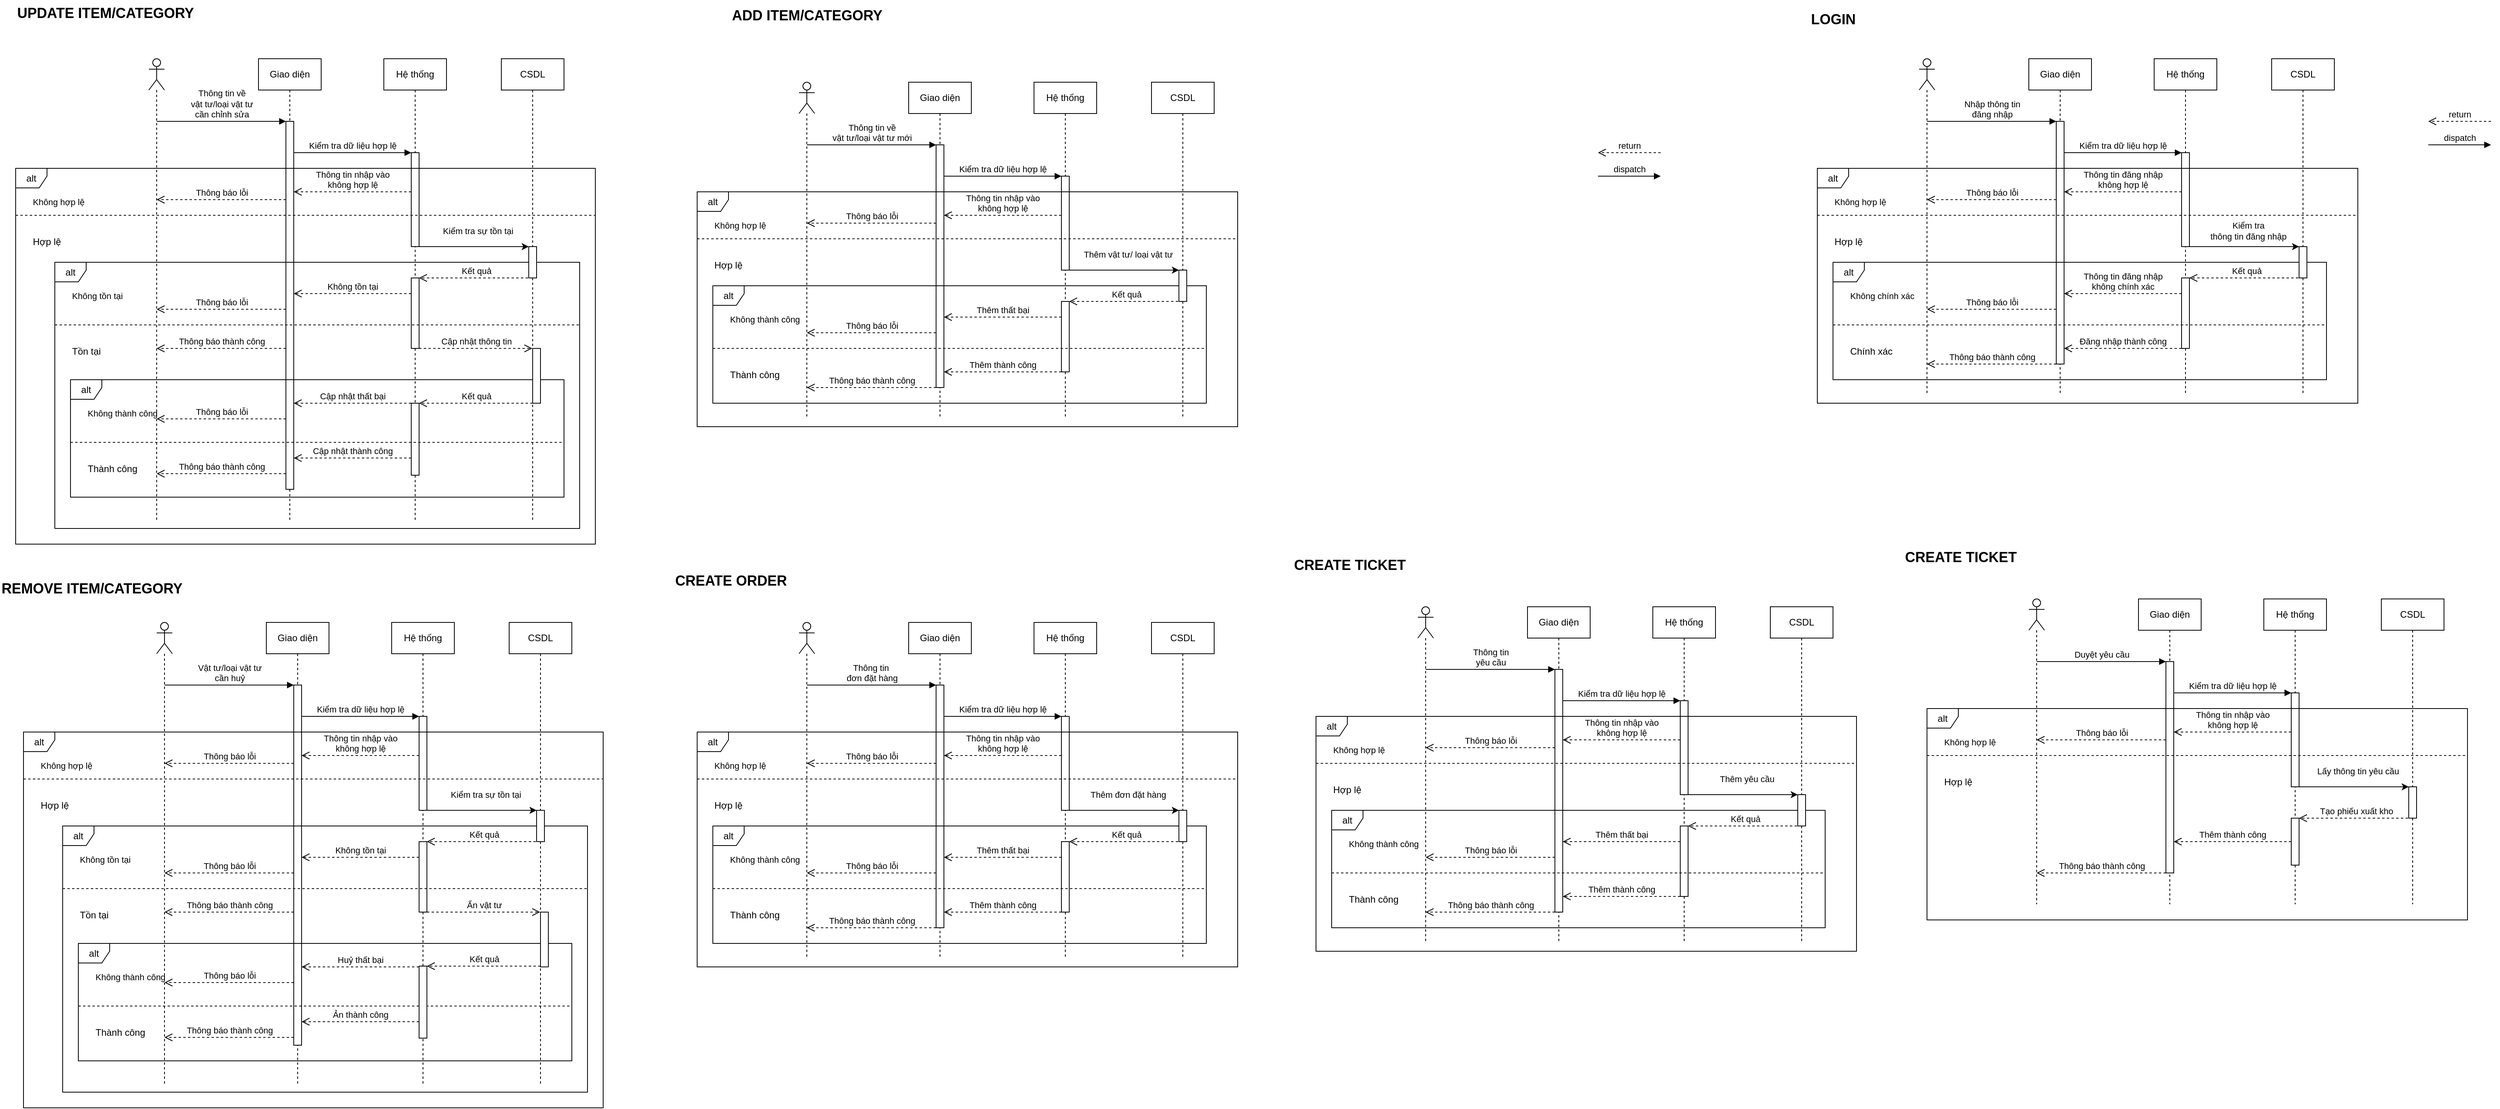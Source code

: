 <mxfile version="22.0.2" type="device">
  <diagram name="Page-1" id="13e1069c-82ec-6db2-03f1-153e76fe0fe0">
    <mxGraphModel dx="4968" dy="1021" grid="1" gridSize="10" guides="1" tooltips="1" connect="1" arrows="1" fold="1" page="1" pageScale="1" pageWidth="1100" pageHeight="850" background="none" math="0" shadow="0">
      <root>
        <mxCell id="0" />
        <mxCell id="1" parent="0" />
        <mxCell id="mmZ-V4t_3WAR9MTo744C-1" value="&amp;nbsp;" style="shape=umlLifeline;perimeter=lifelinePerimeter;whiteSpace=wrap;html=1;container=1;dropTarget=0;collapsible=0;recursiveResize=0;outlineConnect=0;portConstraint=eastwest;newEdgeStyle={&quot;curved&quot;:0,&quot;rounded&quot;:0};participant=umlActor;" parent="1" vertex="1">
          <mxGeometry x="-840" y="80" width="20" height="430" as="geometry" />
        </mxCell>
        <mxCell id="mmZ-V4t_3WAR9MTo744C-2" value="Giao diện" style="shape=umlLifeline;perimeter=lifelinePerimeter;whiteSpace=wrap;html=1;container=1;dropTarget=0;collapsible=0;recursiveResize=0;outlineConnect=0;portConstraint=eastwest;newEdgeStyle={&quot;curved&quot;:0,&quot;rounded&quot;:0};" parent="1" vertex="1">
          <mxGeometry x="-700" y="80" width="80" height="430" as="geometry" />
        </mxCell>
        <mxCell id="mmZ-V4t_3WAR9MTo744C-5" value="" style="html=1;points=[[0,0,0,0,5],[0,1,0,0,-5],[1,0,0,0,5],[1,1,0,0,-5]];perimeter=orthogonalPerimeter;outlineConnect=0;targetShapes=umlLifeline;portConstraint=eastwest;newEdgeStyle={&quot;curved&quot;:0,&quot;rounded&quot;:0};" parent="mmZ-V4t_3WAR9MTo744C-2" vertex="1">
          <mxGeometry x="35" y="80" width="10" height="310" as="geometry" />
        </mxCell>
        <mxCell id="mmZ-V4t_3WAR9MTo744C-6" value="Nhập thông tin&lt;br&gt;đăng nhập" style="html=1;verticalAlign=bottom;startArrow=none;endArrow=block;startSize=8;rounded=0;startFill=0;strokeColor=default;" parent="1" source="mmZ-V4t_3WAR9MTo744C-1" target="mmZ-V4t_3WAR9MTo744C-5" edge="1">
          <mxGeometry x="0.002" relative="1" as="geometry">
            <mxPoint x="-770.19" y="160" as="sourcePoint" />
            <mxPoint x="-635" y="160" as="targetPoint" />
            <Array as="points">
              <mxPoint x="-730" y="160" />
            </Array>
            <mxPoint as="offset" />
          </mxGeometry>
        </mxCell>
        <mxCell id="mmZ-V4t_3WAR9MTo744C-3" value="Hệ thống" style="shape=umlLifeline;perimeter=lifelinePerimeter;whiteSpace=wrap;html=1;container=1;dropTarget=0;collapsible=0;recursiveResize=0;outlineConnect=0;portConstraint=eastwest;newEdgeStyle={&quot;curved&quot;:0,&quot;rounded&quot;:0};" parent="1" vertex="1">
          <mxGeometry x="-540" y="80" width="80" height="430" as="geometry" />
        </mxCell>
        <mxCell id="mmZ-V4t_3WAR9MTo744C-7" value="" style="html=1;points=[[0,0,0,0,5],[0,1,0,0,-5],[1,0,0,0,5],[1,1,0,0,-5]];perimeter=orthogonalPerimeter;outlineConnect=0;targetShapes=umlLifeline;portConstraint=eastwest;newEdgeStyle={&quot;curved&quot;:0,&quot;rounded&quot;:0};" parent="mmZ-V4t_3WAR9MTo744C-3" vertex="1">
          <mxGeometry x="35" y="120" width="10" height="120" as="geometry" />
        </mxCell>
        <mxCell id="mmZ-V4t_3WAR9MTo744C-112" value="" style="html=1;points=[[0,0,0,0,5],[0,1,0,0,-5],[1,0,0,0,5],[1,1,0,0,-5]];perimeter=orthogonalPerimeter;outlineConnect=0;targetShapes=umlLifeline;portConstraint=eastwest;newEdgeStyle={&quot;curved&quot;:0,&quot;rounded&quot;:0};" parent="mmZ-V4t_3WAR9MTo744C-3" vertex="1">
          <mxGeometry x="35" y="280" width="10" height="90" as="geometry" />
        </mxCell>
        <mxCell id="mmZ-V4t_3WAR9MTo744C-91" value="alt" style="shape=umlFrame;whiteSpace=wrap;html=1;pointerEvents=0;recursiveResize=0;container=1;collapsible=0;width=40;height=25;" parent="1" vertex="1">
          <mxGeometry x="-970" y="220" width="690" height="300" as="geometry" />
        </mxCell>
        <mxCell id="mmZ-V4t_3WAR9MTo744C-92" value="Không hợp lệ" style="text;html=1;fontSize=11;" parent="mmZ-V4t_3WAR9MTo744C-91" vertex="1">
          <mxGeometry width="100" height="20" relative="1" as="geometry">
            <mxPoint x="20" y="30" as="offset" />
          </mxGeometry>
        </mxCell>
        <mxCell id="mmZ-V4t_3WAR9MTo744C-93" value="Hợp lệ" style="line;strokeWidth=1;dashed=1;labelPosition=center;verticalLabelPosition=bottom;align=left;verticalAlign=top;spacingLeft=20;spacingTop=15;html=1;whiteSpace=wrap;" parent="mmZ-V4t_3WAR9MTo744C-91" vertex="1">
          <mxGeometry y="55" width="690" height="10" as="geometry" />
        </mxCell>
        <mxCell id="mmZ-V4t_3WAR9MTo744C-117" value="alt" style="shape=umlFrame;whiteSpace=wrap;html=1;pointerEvents=0;recursiveResize=0;container=1;collapsible=0;width=40;height=25;" parent="mmZ-V4t_3WAR9MTo744C-91" vertex="1">
          <mxGeometry x="20" y="120" width="630" height="150" as="geometry" />
        </mxCell>
        <mxCell id="mmZ-V4t_3WAR9MTo744C-118" value="Không chính xác" style="text;html=1;fontSize=11;" parent="mmZ-V4t_3WAR9MTo744C-117" vertex="1">
          <mxGeometry width="100" height="20" relative="1" as="geometry">
            <mxPoint x="20" y="30" as="offset" />
          </mxGeometry>
        </mxCell>
        <mxCell id="mmZ-V4t_3WAR9MTo744C-119" value="Chính xác" style="line;strokeWidth=1;dashed=1;labelPosition=center;verticalLabelPosition=bottom;align=left;verticalAlign=top;spacingLeft=20;spacingTop=15;html=1;whiteSpace=wrap;" parent="mmZ-V4t_3WAR9MTo744C-117" vertex="1">
          <mxGeometry y="75" width="630" height="10" as="geometry" />
        </mxCell>
        <mxCell id="mmZ-V4t_3WAR9MTo744C-103" value="Kiểm tra dữ liệu hợp lệ" style="html=1;verticalAlign=bottom;endArrow=block;curved=0;rounded=0;" parent="1" source="mmZ-V4t_3WAR9MTo744C-5" target="mmZ-V4t_3WAR9MTo744C-7" edge="1">
          <mxGeometry width="80" relative="1" as="geometry">
            <mxPoint x="-620" y="200" as="sourcePoint" />
            <mxPoint x="-540" y="200" as="targetPoint" />
            <Array as="points">
              <mxPoint x="-610" y="200" />
            </Array>
          </mxGeometry>
        </mxCell>
        <mxCell id="mmZ-V4t_3WAR9MTo744C-106" value="dispatch" style="html=1;verticalAlign=bottom;endArrow=block;curved=0;rounded=0;" parent="1" edge="1">
          <mxGeometry width="80" relative="1" as="geometry">
            <mxPoint x="-190" y="190" as="sourcePoint" />
            <mxPoint x="-110" y="190" as="targetPoint" />
          </mxGeometry>
        </mxCell>
        <mxCell id="mmZ-V4t_3WAR9MTo744C-108" value="return" style="html=1;verticalAlign=bottom;endArrow=open;dashed=1;endSize=8;curved=0;rounded=0;" parent="1" edge="1">
          <mxGeometry relative="1" as="geometry">
            <mxPoint x="-110" y="160" as="sourcePoint" />
            <mxPoint x="-190" y="160" as="targetPoint" />
          </mxGeometry>
        </mxCell>
        <mxCell id="mmZ-V4t_3WAR9MTo744C-110" value="Thông báo lỗi" style="html=1;verticalAlign=bottom;endArrow=open;dashed=1;endSize=8;rounded=0;" parent="1" source="mmZ-V4t_3WAR9MTo744C-5" target="mmZ-V4t_3WAR9MTo744C-1" edge="1">
          <mxGeometry relative="1" as="geometry">
            <mxPoint x="-660" y="240" as="sourcePoint" />
            <mxPoint x="-645" y="250" as="targetPoint" />
            <Array as="points">
              <mxPoint x="-750" y="260" />
            </Array>
          </mxGeometry>
        </mxCell>
        <mxCell id="mmZ-V4t_3WAR9MTo744C-109" value="Thông tin đăng nhập&lt;br style=&quot;border-color: var(--border-color);&quot;&gt;không hợp lệ" style="html=1;verticalAlign=bottom;endArrow=open;dashed=1;endSize=8;rounded=0;" parent="1" source="mmZ-V4t_3WAR9MTo744C-7" target="mmZ-V4t_3WAR9MTo744C-5" edge="1">
          <mxGeometry relative="1" as="geometry">
            <mxPoint x="-525" y="320" as="sourcePoint" />
            <mxPoint x="-675" y="295" as="targetPoint" />
            <Array as="points">
              <mxPoint x="-580" y="250" />
            </Array>
          </mxGeometry>
        </mxCell>
        <mxCell id="mmZ-V4t_3WAR9MTo744C-122" value="Thông báo lỗi" style="html=1;verticalAlign=bottom;endArrow=open;dashed=1;endSize=8;rounded=0;" parent="1" source="mmZ-V4t_3WAR9MTo744C-5" target="mmZ-V4t_3WAR9MTo744C-1" edge="1">
          <mxGeometry relative="1" as="geometry">
            <mxPoint x="-665" y="430" as="sourcePoint" />
            <mxPoint x="-830.19" y="430" as="targetPoint" />
            <Array as="points">
              <mxPoint x="-750" y="400" />
            </Array>
          </mxGeometry>
        </mxCell>
        <mxCell id="mmZ-V4t_3WAR9MTo744C-123" value="Đăng nhập thành công" style="html=1;verticalAlign=bottom;endArrow=open;dashed=1;endSize=8;rounded=0;" parent="1" source="mmZ-V4t_3WAR9MTo744C-112" target="mmZ-V4t_3WAR9MTo744C-5" edge="1">
          <mxGeometry x="0.002" relative="1" as="geometry">
            <mxPoint x="-505" y="500" as="sourcePoint" />
            <mxPoint x="-655" y="500" as="targetPoint" />
            <Array as="points">
              <mxPoint x="-580" y="450" />
            </Array>
            <mxPoint as="offset" />
          </mxGeometry>
        </mxCell>
        <mxCell id="mmZ-V4t_3WAR9MTo744C-121" value="Thông tin đăng nhập&lt;br style=&quot;border-color: var(--border-color);&quot;&gt;không chính xác" style="html=1;verticalAlign=bottom;endArrow=open;dashed=1;endSize=8;rounded=0;" parent="1" source="mmZ-V4t_3WAR9MTo744C-112" target="mmZ-V4t_3WAR9MTo744C-5" edge="1">
          <mxGeometry relative="1" as="geometry">
            <mxPoint x="-510" y="400" as="sourcePoint" />
            <mxPoint x="-655" y="420" as="targetPoint" />
            <Array as="points">
              <mxPoint x="-570" y="380" />
            </Array>
          </mxGeometry>
        </mxCell>
        <mxCell id="mmZ-V4t_3WAR9MTo744C-142" value="dispatch" style="html=1;verticalAlign=bottom;endArrow=block;curved=0;rounded=0;" parent="1" edge="1">
          <mxGeometry width="80" relative="1" as="geometry">
            <mxPoint x="-1250" y="230" as="sourcePoint" />
            <mxPoint x="-1170" y="230" as="targetPoint" />
          </mxGeometry>
        </mxCell>
        <mxCell id="mmZ-V4t_3WAR9MTo744C-143" value="return" style="html=1;verticalAlign=bottom;endArrow=open;dashed=1;endSize=8;curved=0;rounded=0;" parent="1" edge="1">
          <mxGeometry relative="1" as="geometry">
            <mxPoint x="-1170" y="200" as="sourcePoint" />
            <mxPoint x="-1250" y="200" as="targetPoint" />
          </mxGeometry>
        </mxCell>
        <mxCell id="mmZ-V4t_3WAR9MTo744C-149" value="&lt;b&gt;&lt;font style=&quot;font-size: 18px;&quot;&gt;LOGIN&lt;/font&gt;&lt;/b&gt;" style="text;html=1;align=center;verticalAlign=middle;resizable=0;points=[];autosize=1;strokeColor=none;fillColor=none;" parent="1" vertex="1">
          <mxGeometry x="-990" y="10" width="80" height="40" as="geometry" />
        </mxCell>
        <mxCell id="mmZ-V4t_3WAR9MTo744C-150" value="&lt;b&gt;&lt;font style=&quot;font-size: 18px;&quot;&gt;ADD ITEM/CATEGORY&lt;/font&gt;&lt;/b&gt;" style="text;html=1;align=center;verticalAlign=middle;resizable=0;points=[];autosize=1;strokeColor=none;fillColor=none;" parent="1" vertex="1">
          <mxGeometry x="-2370" y="5" width="220" height="40" as="geometry" />
        </mxCell>
        <mxCell id="mmZ-V4t_3WAR9MTo744C-151" value="CSDL" style="shape=umlLifeline;perimeter=lifelinePerimeter;whiteSpace=wrap;html=1;container=1;dropTarget=0;collapsible=0;recursiveResize=0;outlineConnect=0;portConstraint=eastwest;newEdgeStyle={&quot;curved&quot;:0,&quot;rounded&quot;:0};" parent="1" vertex="1">
          <mxGeometry x="-390" y="80" width="80" height="430" as="geometry" />
        </mxCell>
        <mxCell id="mmZ-V4t_3WAR9MTo744C-157" value="" style="html=1;points=[[0,0,0,0,5],[0,1,0,0,-5],[1,0,0,0,5],[1,1,0,0,-5]];perimeter=orthogonalPerimeter;outlineConnect=0;targetShapes=umlLifeline;portConstraint=eastwest;newEdgeStyle={&quot;curved&quot;:0,&quot;rounded&quot;:0};" parent="mmZ-V4t_3WAR9MTo744C-151" vertex="1">
          <mxGeometry x="35" y="240" width="10" height="40" as="geometry" />
        </mxCell>
        <mxCell id="mmZ-V4t_3WAR9MTo744C-158" value="" style="edgeStyle=orthogonalEdgeStyle;rounded=0;orthogonalLoop=1;jettySize=auto;html=1;curved=0;" parent="1" source="mmZ-V4t_3WAR9MTo744C-7" target="mmZ-V4t_3WAR9MTo744C-157" edge="1">
          <mxGeometry relative="1" as="geometry">
            <Array as="points">
              <mxPoint x="-430" y="320" />
              <mxPoint x="-430" y="320" />
            </Array>
          </mxGeometry>
        </mxCell>
        <mxCell id="mmZ-V4t_3WAR9MTo744C-159" value="Kiểm tra &lt;br&gt;thông tin đăng nhập" style="edgeLabel;html=1;align=center;verticalAlign=middle;resizable=0;points=[];" parent="mmZ-V4t_3WAR9MTo744C-158" vertex="1" connectable="0">
          <mxGeometry x="0.189" y="1" relative="1" as="geometry">
            <mxPoint x="-8" y="-19" as="offset" />
          </mxGeometry>
        </mxCell>
        <mxCell id="mmZ-V4t_3WAR9MTo744C-160" value="Kết quả" style="html=1;verticalAlign=bottom;endArrow=open;dashed=1;endSize=8;curved=0;rounded=0;exitX=0.5;exitY=1;exitDx=0;exitDy=0;exitPerimeter=0;" parent="1" source="mmZ-V4t_3WAR9MTo744C-157" target="mmZ-V4t_3WAR9MTo744C-112" edge="1">
          <mxGeometry relative="1" as="geometry">
            <mxPoint x="-190" y="160" as="sourcePoint" />
            <mxPoint x="-270" y="160" as="targetPoint" />
          </mxGeometry>
        </mxCell>
        <mxCell id="mmZ-V4t_3WAR9MTo744C-124" value="Thông báo thành công" style="html=1;verticalAlign=bottom;endArrow=open;dashed=1;endSize=8;rounded=0;" parent="1" source="mmZ-V4t_3WAR9MTo744C-5" target="mmZ-V4t_3WAR9MTo744C-1" edge="1">
          <mxGeometry x="0.002" relative="1" as="geometry">
            <mxPoint x="-655" y="520" as="sourcePoint" />
            <mxPoint x="-820.19" y="520" as="targetPoint" />
            <Array as="points">
              <mxPoint x="-720" y="470" />
            </Array>
            <mxPoint as="offset" />
          </mxGeometry>
        </mxCell>
        <mxCell id="mmZ-V4t_3WAR9MTo744C-161" value="&amp;nbsp;" style="shape=umlLifeline;perimeter=lifelinePerimeter;whiteSpace=wrap;html=1;container=1;dropTarget=0;collapsible=0;recursiveResize=0;outlineConnect=0;portConstraint=eastwest;newEdgeStyle={&quot;curved&quot;:0,&quot;rounded&quot;:0};participant=umlActor;" parent="1" vertex="1">
          <mxGeometry x="-2270" y="110" width="20" height="430" as="geometry" />
        </mxCell>
        <mxCell id="mmZ-V4t_3WAR9MTo744C-162" value="Giao diện" style="shape=umlLifeline;perimeter=lifelinePerimeter;whiteSpace=wrap;html=1;container=1;dropTarget=0;collapsible=0;recursiveResize=0;outlineConnect=0;portConstraint=eastwest;newEdgeStyle={&quot;curved&quot;:0,&quot;rounded&quot;:0};" parent="1" vertex="1">
          <mxGeometry x="-2130" y="110" width="80" height="430" as="geometry" />
        </mxCell>
        <mxCell id="mmZ-V4t_3WAR9MTo744C-163" value="" style="html=1;points=[[0,0,0,0,5],[0,1,0,0,-5],[1,0,0,0,5],[1,1,0,0,-5]];perimeter=orthogonalPerimeter;outlineConnect=0;targetShapes=umlLifeline;portConstraint=eastwest;newEdgeStyle={&quot;curved&quot;:0,&quot;rounded&quot;:0};" parent="mmZ-V4t_3WAR9MTo744C-162" vertex="1">
          <mxGeometry x="35" y="80" width="10" height="310" as="geometry" />
        </mxCell>
        <mxCell id="mmZ-V4t_3WAR9MTo744C-164" value="Thông tin về&lt;br&gt;vật tư/loại vật tư mới" style="html=1;verticalAlign=bottom;startArrow=none;endArrow=block;startSize=8;rounded=0;startFill=0;strokeColor=default;" parent="1" source="mmZ-V4t_3WAR9MTo744C-161" target="mmZ-V4t_3WAR9MTo744C-163" edge="1">
          <mxGeometry x="0.002" relative="1" as="geometry">
            <mxPoint x="-2200.19" y="190" as="sourcePoint" />
            <mxPoint x="-2065" y="190" as="targetPoint" />
            <Array as="points">
              <mxPoint x="-2160" y="190" />
            </Array>
            <mxPoint as="offset" />
          </mxGeometry>
        </mxCell>
        <mxCell id="mmZ-V4t_3WAR9MTo744C-165" value="Hệ thống" style="shape=umlLifeline;perimeter=lifelinePerimeter;whiteSpace=wrap;html=1;container=1;dropTarget=0;collapsible=0;recursiveResize=0;outlineConnect=0;portConstraint=eastwest;newEdgeStyle={&quot;curved&quot;:0,&quot;rounded&quot;:0};" parent="1" vertex="1">
          <mxGeometry x="-1970" y="110" width="80" height="430" as="geometry" />
        </mxCell>
        <mxCell id="mmZ-V4t_3WAR9MTo744C-166" value="" style="html=1;points=[[0,0,0,0,5],[0,1,0,0,-5],[1,0,0,0,5],[1,1,0,0,-5]];perimeter=orthogonalPerimeter;outlineConnect=0;targetShapes=umlLifeline;portConstraint=eastwest;newEdgeStyle={&quot;curved&quot;:0,&quot;rounded&quot;:0};" parent="mmZ-V4t_3WAR9MTo744C-165" vertex="1">
          <mxGeometry x="35" y="120" width="10" height="120" as="geometry" />
        </mxCell>
        <mxCell id="mmZ-V4t_3WAR9MTo744C-167" value="" style="html=1;points=[[0,0,0,0,5],[0,1,0,0,-5],[1,0,0,0,5],[1,1,0,0,-5]];perimeter=orthogonalPerimeter;outlineConnect=0;targetShapes=umlLifeline;portConstraint=eastwest;newEdgeStyle={&quot;curved&quot;:0,&quot;rounded&quot;:0};" parent="mmZ-V4t_3WAR9MTo744C-165" vertex="1">
          <mxGeometry x="35" y="280" width="10" height="90" as="geometry" />
        </mxCell>
        <mxCell id="mmZ-V4t_3WAR9MTo744C-168" value="alt" style="shape=umlFrame;whiteSpace=wrap;html=1;pointerEvents=0;recursiveResize=0;container=1;collapsible=0;width=40;height=25;" parent="1" vertex="1">
          <mxGeometry x="-2400" y="250" width="690" height="300" as="geometry" />
        </mxCell>
        <mxCell id="mmZ-V4t_3WAR9MTo744C-169" value="Không hợp lệ" style="text;html=1;fontSize=11;" parent="mmZ-V4t_3WAR9MTo744C-168" vertex="1">
          <mxGeometry width="100" height="20" relative="1" as="geometry">
            <mxPoint x="20" y="30" as="offset" />
          </mxGeometry>
        </mxCell>
        <mxCell id="mmZ-V4t_3WAR9MTo744C-170" value="Hợp lệ" style="line;strokeWidth=1;dashed=1;labelPosition=center;verticalLabelPosition=bottom;align=left;verticalAlign=top;spacingLeft=20;spacingTop=15;html=1;whiteSpace=wrap;" parent="mmZ-V4t_3WAR9MTo744C-168" vertex="1">
          <mxGeometry y="55" width="690" height="10" as="geometry" />
        </mxCell>
        <mxCell id="mmZ-V4t_3WAR9MTo744C-171" value="alt" style="shape=umlFrame;whiteSpace=wrap;html=1;pointerEvents=0;recursiveResize=0;container=1;collapsible=0;width=40;height=25;" parent="mmZ-V4t_3WAR9MTo744C-168" vertex="1">
          <mxGeometry x="20" y="120" width="630" height="150" as="geometry" />
        </mxCell>
        <mxCell id="mmZ-V4t_3WAR9MTo744C-172" value="Không thành công" style="text;html=1;fontSize=11;" parent="mmZ-V4t_3WAR9MTo744C-171" vertex="1">
          <mxGeometry width="100" height="20" relative="1" as="geometry">
            <mxPoint x="20" y="30" as="offset" />
          </mxGeometry>
        </mxCell>
        <mxCell id="mmZ-V4t_3WAR9MTo744C-173" value="Thành công" style="line;strokeWidth=1;dashed=1;labelPosition=center;verticalLabelPosition=bottom;align=left;verticalAlign=top;spacingLeft=20;spacingTop=15;html=1;whiteSpace=wrap;" parent="mmZ-V4t_3WAR9MTo744C-171" vertex="1">
          <mxGeometry y="75" width="630" height="10" as="geometry" />
        </mxCell>
        <mxCell id="mmZ-V4t_3WAR9MTo744C-174" value="Kiểm tra dữ liệu hợp lệ" style="html=1;verticalAlign=bottom;endArrow=block;curved=0;rounded=0;" parent="1" source="mmZ-V4t_3WAR9MTo744C-163" target="mmZ-V4t_3WAR9MTo744C-166" edge="1">
          <mxGeometry width="80" relative="1" as="geometry">
            <mxPoint x="-2050" y="230" as="sourcePoint" />
            <mxPoint x="-1970" y="230" as="targetPoint" />
            <Array as="points">
              <mxPoint x="-2040" y="230" />
            </Array>
          </mxGeometry>
        </mxCell>
        <mxCell id="mmZ-V4t_3WAR9MTo744C-175" value="Thông báo lỗi" style="html=1;verticalAlign=bottom;endArrow=open;dashed=1;endSize=8;rounded=0;" parent="1" source="mmZ-V4t_3WAR9MTo744C-163" target="mmZ-V4t_3WAR9MTo744C-161" edge="1">
          <mxGeometry x="0.003" relative="1" as="geometry">
            <mxPoint x="-2090" y="270" as="sourcePoint" />
            <mxPoint x="-2075" y="280" as="targetPoint" />
            <Array as="points">
              <mxPoint x="-2180" y="290" />
            </Array>
            <mxPoint as="offset" />
          </mxGeometry>
        </mxCell>
        <mxCell id="mmZ-V4t_3WAR9MTo744C-176" value="Thông tin nhập vào&lt;br style=&quot;border-color: var(--border-color);&quot;&gt;không hợp lệ" style="html=1;verticalAlign=bottom;endArrow=open;dashed=1;endSize=8;rounded=0;" parent="1" source="mmZ-V4t_3WAR9MTo744C-166" target="mmZ-V4t_3WAR9MTo744C-163" edge="1">
          <mxGeometry relative="1" as="geometry">
            <mxPoint x="-1955" y="350" as="sourcePoint" />
            <mxPoint x="-2105" y="325" as="targetPoint" />
            <Array as="points">
              <mxPoint x="-2010" y="280" />
            </Array>
          </mxGeometry>
        </mxCell>
        <mxCell id="mmZ-V4t_3WAR9MTo744C-177" value="Thông báo lỗi" style="html=1;verticalAlign=bottom;endArrow=open;dashed=1;endSize=8;rounded=0;" parent="1" source="mmZ-V4t_3WAR9MTo744C-163" target="mmZ-V4t_3WAR9MTo744C-161" edge="1">
          <mxGeometry relative="1" as="geometry">
            <mxPoint x="-2095" y="460" as="sourcePoint" />
            <mxPoint x="-2260.19" y="460" as="targetPoint" />
            <Array as="points">
              <mxPoint x="-2180" y="430" />
            </Array>
          </mxGeometry>
        </mxCell>
        <mxCell id="mmZ-V4t_3WAR9MTo744C-178" value="Thêm thành công" style="html=1;verticalAlign=bottom;endArrow=open;dashed=1;endSize=8;rounded=0;" parent="1" source="mmZ-V4t_3WAR9MTo744C-167" target="mmZ-V4t_3WAR9MTo744C-163" edge="1">
          <mxGeometry relative="1" as="geometry">
            <mxPoint x="-1935" y="530" as="sourcePoint" />
            <mxPoint x="-2085" y="530" as="targetPoint" />
            <Array as="points">
              <mxPoint x="-2010" y="480" />
            </Array>
            <mxPoint as="offset" />
          </mxGeometry>
        </mxCell>
        <mxCell id="mmZ-V4t_3WAR9MTo744C-179" value="Thêm thất bại" style="html=1;verticalAlign=bottom;endArrow=open;dashed=1;endSize=8;rounded=0;" parent="1" source="mmZ-V4t_3WAR9MTo744C-167" target="mmZ-V4t_3WAR9MTo744C-163" edge="1">
          <mxGeometry relative="1" as="geometry">
            <mxPoint x="-1940" y="430" as="sourcePoint" />
            <mxPoint x="-2085" y="450" as="targetPoint" />
            <Array as="points">
              <mxPoint x="-2000" y="410" />
            </Array>
          </mxGeometry>
        </mxCell>
        <mxCell id="mmZ-V4t_3WAR9MTo744C-180" value="CSDL" style="shape=umlLifeline;perimeter=lifelinePerimeter;whiteSpace=wrap;html=1;container=1;dropTarget=0;collapsible=0;recursiveResize=0;outlineConnect=0;portConstraint=eastwest;newEdgeStyle={&quot;curved&quot;:0,&quot;rounded&quot;:0};" parent="1" vertex="1">
          <mxGeometry x="-1820" y="110" width="80" height="430" as="geometry" />
        </mxCell>
        <mxCell id="mmZ-V4t_3WAR9MTo744C-181" value="" style="html=1;points=[[0,0,0,0,5],[0,1,0,0,-5],[1,0,0,0,5],[1,1,0,0,-5]];perimeter=orthogonalPerimeter;outlineConnect=0;targetShapes=umlLifeline;portConstraint=eastwest;newEdgeStyle={&quot;curved&quot;:0,&quot;rounded&quot;:0};" parent="mmZ-V4t_3WAR9MTo744C-180" vertex="1">
          <mxGeometry x="35" y="240" width="10" height="40" as="geometry" />
        </mxCell>
        <mxCell id="mmZ-V4t_3WAR9MTo744C-182" value="" style="edgeStyle=orthogonalEdgeStyle;rounded=0;orthogonalLoop=1;jettySize=auto;html=1;curved=0;" parent="1" source="mmZ-V4t_3WAR9MTo744C-166" target="mmZ-V4t_3WAR9MTo744C-181" edge="1">
          <mxGeometry relative="1" as="geometry">
            <Array as="points">
              <mxPoint x="-1860" y="350" />
              <mxPoint x="-1860" y="350" />
            </Array>
          </mxGeometry>
        </mxCell>
        <mxCell id="mmZ-V4t_3WAR9MTo744C-183" value="Thêm vật tư/ loại vật tư" style="edgeLabel;html=1;align=center;verticalAlign=middle;resizable=0;points=[];" parent="mmZ-V4t_3WAR9MTo744C-182" vertex="1" connectable="0">
          <mxGeometry x="0.189" y="1" relative="1" as="geometry">
            <mxPoint x="-8" y="-19" as="offset" />
          </mxGeometry>
        </mxCell>
        <mxCell id="mmZ-V4t_3WAR9MTo744C-184" value="Kết quả" style="html=1;verticalAlign=bottom;endArrow=open;dashed=1;endSize=8;curved=0;rounded=0;exitX=0.5;exitY=1;exitDx=0;exitDy=0;exitPerimeter=0;" parent="1" source="mmZ-V4t_3WAR9MTo744C-181" target="mmZ-V4t_3WAR9MTo744C-167" edge="1">
          <mxGeometry relative="1" as="geometry">
            <mxPoint x="-1620" y="190" as="sourcePoint" />
            <mxPoint x="-1700" y="190" as="targetPoint" />
          </mxGeometry>
        </mxCell>
        <mxCell id="mmZ-V4t_3WAR9MTo744C-185" value="Thông báo thành công" style="html=1;verticalAlign=bottom;endArrow=open;dashed=1;endSize=8;rounded=0;" parent="1" source="mmZ-V4t_3WAR9MTo744C-163" target="mmZ-V4t_3WAR9MTo744C-161" edge="1">
          <mxGeometry x="0.002" relative="1" as="geometry">
            <mxPoint x="-2085" y="550" as="sourcePoint" />
            <mxPoint x="-2250.19" y="550" as="targetPoint" />
            <Array as="points">
              <mxPoint x="-2150" y="500" />
            </Array>
            <mxPoint as="offset" />
          </mxGeometry>
        </mxCell>
        <mxCell id="PJhLAQzegtzsBgXp3Pxs-55" value="&amp;nbsp;" style="shape=umlLifeline;perimeter=lifelinePerimeter;whiteSpace=wrap;html=1;container=1;dropTarget=0;collapsible=0;recursiveResize=0;outlineConnect=0;portConstraint=eastwest;newEdgeStyle={&quot;curved&quot;:0,&quot;rounded&quot;:0};participant=umlActor;" vertex="1" parent="1">
          <mxGeometry x="-3100" y="80" width="20" height="590" as="geometry" />
        </mxCell>
        <mxCell id="PJhLAQzegtzsBgXp3Pxs-56" value="Giao diện" style="shape=umlLifeline;perimeter=lifelinePerimeter;whiteSpace=wrap;html=1;container=1;dropTarget=0;collapsible=0;recursiveResize=0;outlineConnect=0;portConstraint=eastwest;newEdgeStyle={&quot;curved&quot;:0,&quot;rounded&quot;:0};" vertex="1" parent="1">
          <mxGeometry x="-2960" y="80" width="80" height="590" as="geometry" />
        </mxCell>
        <mxCell id="PJhLAQzegtzsBgXp3Pxs-57" value="" style="html=1;points=[[0,0,0,0,5],[0,1,0,0,-5],[1,0,0,0,5],[1,1,0,0,-5]];perimeter=orthogonalPerimeter;outlineConnect=0;targetShapes=umlLifeline;portConstraint=eastwest;newEdgeStyle={&quot;curved&quot;:0,&quot;rounded&quot;:0};" vertex="1" parent="PJhLAQzegtzsBgXp3Pxs-56">
          <mxGeometry x="35" y="80" width="10" height="470" as="geometry" />
        </mxCell>
        <mxCell id="PJhLAQzegtzsBgXp3Pxs-58" value="Thông tin về&lt;br&gt;vật tư/loại vật tư&lt;br&gt;cần chỉnh sửa" style="html=1;verticalAlign=bottom;startArrow=none;endArrow=block;startSize=8;rounded=0;startFill=0;strokeColor=default;" edge="1" parent="1" source="PJhLAQzegtzsBgXp3Pxs-55" target="PJhLAQzegtzsBgXp3Pxs-57">
          <mxGeometry x="0.002" relative="1" as="geometry">
            <mxPoint x="-3030.19" y="160" as="sourcePoint" />
            <mxPoint x="-2895" y="160" as="targetPoint" />
            <Array as="points">
              <mxPoint x="-2990" y="160" />
            </Array>
            <mxPoint as="offset" />
          </mxGeometry>
        </mxCell>
        <mxCell id="PJhLAQzegtzsBgXp3Pxs-59" value="Hệ thống" style="shape=umlLifeline;perimeter=lifelinePerimeter;whiteSpace=wrap;html=1;container=1;dropTarget=0;collapsible=0;recursiveResize=0;outlineConnect=0;portConstraint=eastwest;newEdgeStyle={&quot;curved&quot;:0,&quot;rounded&quot;:0};" vertex="1" parent="1">
          <mxGeometry x="-2800" y="80" width="80" height="590" as="geometry" />
        </mxCell>
        <mxCell id="PJhLAQzegtzsBgXp3Pxs-60" value="" style="html=1;points=[[0,0,0,0,5],[0,1,0,0,-5],[1,0,0,0,5],[1,1,0,0,-5]];perimeter=orthogonalPerimeter;outlineConnect=0;targetShapes=umlLifeline;portConstraint=eastwest;newEdgeStyle={&quot;curved&quot;:0,&quot;rounded&quot;:0};" vertex="1" parent="PJhLAQzegtzsBgXp3Pxs-59">
          <mxGeometry x="35" y="120" width="10" height="120" as="geometry" />
        </mxCell>
        <mxCell id="PJhLAQzegtzsBgXp3Pxs-61" value="" style="html=1;points=[[0,0,0,0,5],[0,1,0,0,-5],[1,0,0,0,5],[1,1,0,0,-5]];perimeter=orthogonalPerimeter;outlineConnect=0;targetShapes=umlLifeline;portConstraint=eastwest;newEdgeStyle={&quot;curved&quot;:0,&quot;rounded&quot;:0};" vertex="1" parent="PJhLAQzegtzsBgXp3Pxs-59">
          <mxGeometry x="35" y="280" width="10" height="90" as="geometry" />
        </mxCell>
        <mxCell id="PJhLAQzegtzsBgXp3Pxs-82" value="" style="html=1;points=[[0,0,0,0,5],[0,1,0,0,-5],[1,0,0,0,5],[1,1,0,0,-5]];perimeter=orthogonalPerimeter;outlineConnect=0;targetShapes=umlLifeline;portConstraint=eastwest;newEdgeStyle={&quot;curved&quot;:0,&quot;rounded&quot;:0};" vertex="1" parent="PJhLAQzegtzsBgXp3Pxs-59">
          <mxGeometry x="35" y="440" width="10" height="92" as="geometry" />
        </mxCell>
        <mxCell id="PJhLAQzegtzsBgXp3Pxs-62" value="alt" style="shape=umlFrame;whiteSpace=wrap;html=1;pointerEvents=0;recursiveResize=0;container=1;collapsible=0;width=40;height=25;" vertex="1" parent="1">
          <mxGeometry x="-3270" y="220" width="740" height="480" as="geometry" />
        </mxCell>
        <mxCell id="PJhLAQzegtzsBgXp3Pxs-63" value="Không hợp lệ" style="text;html=1;fontSize=11;" vertex="1" parent="PJhLAQzegtzsBgXp3Pxs-62">
          <mxGeometry width="100" height="20" relative="1" as="geometry">
            <mxPoint x="20" y="30" as="offset" />
          </mxGeometry>
        </mxCell>
        <mxCell id="PJhLAQzegtzsBgXp3Pxs-64" value="Hợp lệ" style="line;strokeWidth=1;dashed=1;labelPosition=center;verticalLabelPosition=bottom;align=left;verticalAlign=top;spacingLeft=20;spacingTop=15;html=1;whiteSpace=wrap;" vertex="1" parent="PJhLAQzegtzsBgXp3Pxs-62">
          <mxGeometry y="55" width="740" height="10" as="geometry" />
        </mxCell>
        <mxCell id="PJhLAQzegtzsBgXp3Pxs-65" value="alt" style="shape=umlFrame;whiteSpace=wrap;html=1;pointerEvents=0;recursiveResize=0;container=1;collapsible=0;width=40;height=25;" vertex="1" parent="PJhLAQzegtzsBgXp3Pxs-62">
          <mxGeometry x="50" y="120" width="670" height="340" as="geometry" />
        </mxCell>
        <mxCell id="PJhLAQzegtzsBgXp3Pxs-66" value="Không tồn tại" style="text;html=1;fontSize=11;" vertex="1" parent="PJhLAQzegtzsBgXp3Pxs-65">
          <mxGeometry width="100" height="20" relative="1" as="geometry">
            <mxPoint x="20" y="30" as="offset" />
          </mxGeometry>
        </mxCell>
        <mxCell id="PJhLAQzegtzsBgXp3Pxs-67" value="Tồn tại" style="line;strokeWidth=1;dashed=1;labelPosition=center;verticalLabelPosition=bottom;align=left;verticalAlign=top;spacingLeft=20;spacingTop=15;html=1;whiteSpace=wrap;" vertex="1" parent="PJhLAQzegtzsBgXp3Pxs-65">
          <mxGeometry y="75" width="670" height="10" as="geometry" />
        </mxCell>
        <mxCell id="PJhLAQzegtzsBgXp3Pxs-90" value="alt" style="shape=umlFrame;whiteSpace=wrap;html=1;pointerEvents=0;recursiveResize=0;container=1;collapsible=0;width=40;height=25;" vertex="1" parent="PJhLAQzegtzsBgXp3Pxs-65">
          <mxGeometry x="20" y="150" width="630" height="150" as="geometry" />
        </mxCell>
        <mxCell id="PJhLAQzegtzsBgXp3Pxs-91" value="Không thành công" style="text;html=1;fontSize=11;" vertex="1" parent="PJhLAQzegtzsBgXp3Pxs-90">
          <mxGeometry width="100" height="20" relative="1" as="geometry">
            <mxPoint x="20" y="30" as="offset" />
          </mxGeometry>
        </mxCell>
        <mxCell id="PJhLAQzegtzsBgXp3Pxs-92" value="Thành công" style="line;strokeWidth=1;dashed=1;labelPosition=center;verticalLabelPosition=bottom;align=left;verticalAlign=top;spacingLeft=20;spacingTop=15;html=1;whiteSpace=wrap;" vertex="1" parent="PJhLAQzegtzsBgXp3Pxs-90">
          <mxGeometry y="75" width="630" height="10" as="geometry" />
        </mxCell>
        <mxCell id="PJhLAQzegtzsBgXp3Pxs-68" value="Kiểm tra dữ liệu hợp lệ" style="html=1;verticalAlign=bottom;endArrow=block;curved=0;rounded=0;" edge="1" parent="1" source="PJhLAQzegtzsBgXp3Pxs-57" target="PJhLAQzegtzsBgXp3Pxs-60">
          <mxGeometry width="80" relative="1" as="geometry">
            <mxPoint x="-2880" y="200" as="sourcePoint" />
            <mxPoint x="-2800" y="200" as="targetPoint" />
            <Array as="points">
              <mxPoint x="-2870" y="200" />
            </Array>
          </mxGeometry>
        </mxCell>
        <mxCell id="PJhLAQzegtzsBgXp3Pxs-69" value="Thông báo lỗi" style="html=1;verticalAlign=bottom;endArrow=open;dashed=1;endSize=8;rounded=0;" edge="1" parent="1" source="PJhLAQzegtzsBgXp3Pxs-57" target="PJhLAQzegtzsBgXp3Pxs-55">
          <mxGeometry x="0.003" relative="1" as="geometry">
            <mxPoint x="-2920" y="240" as="sourcePoint" />
            <mxPoint x="-2905" y="250" as="targetPoint" />
            <Array as="points">
              <mxPoint x="-3010" y="260" />
            </Array>
            <mxPoint as="offset" />
          </mxGeometry>
        </mxCell>
        <mxCell id="PJhLAQzegtzsBgXp3Pxs-70" value="Thông tin nhập vào&lt;br style=&quot;border-color: var(--border-color);&quot;&gt;không hợp lệ" style="html=1;verticalAlign=bottom;endArrow=open;dashed=1;endSize=8;rounded=0;" edge="1" parent="1" source="PJhLAQzegtzsBgXp3Pxs-60" target="PJhLAQzegtzsBgXp3Pxs-57">
          <mxGeometry relative="1" as="geometry">
            <mxPoint x="-2785" y="320" as="sourcePoint" />
            <mxPoint x="-2935" y="295" as="targetPoint" />
            <Array as="points">
              <mxPoint x="-2840" y="250" />
            </Array>
          </mxGeometry>
        </mxCell>
        <mxCell id="PJhLAQzegtzsBgXp3Pxs-71" value="Thông báo lỗi" style="html=1;verticalAlign=bottom;endArrow=open;dashed=1;endSize=8;rounded=0;" edge="1" parent="1" source="PJhLAQzegtzsBgXp3Pxs-57" target="PJhLAQzegtzsBgXp3Pxs-55">
          <mxGeometry relative="1" as="geometry">
            <mxPoint x="-2925" y="430" as="sourcePoint" />
            <mxPoint x="-3090.19" y="430" as="targetPoint" />
            <Array as="points">
              <mxPoint x="-3010" y="400" />
            </Array>
          </mxGeometry>
        </mxCell>
        <mxCell id="PJhLAQzegtzsBgXp3Pxs-72" value="Cập nhật thông tin" style="html=1;verticalAlign=bottom;endArrow=open;dashed=1;endSize=8;rounded=0;" edge="1" parent="1" source="PJhLAQzegtzsBgXp3Pxs-61" target="PJhLAQzegtzsBgXp3Pxs-74">
          <mxGeometry relative="1" as="geometry">
            <mxPoint x="-2765" y="500" as="sourcePoint" />
            <mxPoint x="-2915" y="500" as="targetPoint" />
            <Array as="points">
              <mxPoint x="-2680" y="450" />
            </Array>
            <mxPoint as="offset" />
          </mxGeometry>
        </mxCell>
        <mxCell id="PJhLAQzegtzsBgXp3Pxs-73" value="Không tồn tại" style="html=1;verticalAlign=bottom;endArrow=open;dashed=1;endSize=8;rounded=0;" edge="1" parent="1" source="PJhLAQzegtzsBgXp3Pxs-61" target="PJhLAQzegtzsBgXp3Pxs-57">
          <mxGeometry relative="1" as="geometry">
            <mxPoint x="-2770" y="400" as="sourcePoint" />
            <mxPoint x="-2915" y="420" as="targetPoint" />
            <Array as="points">
              <mxPoint x="-2830" y="380" />
            </Array>
          </mxGeometry>
        </mxCell>
        <mxCell id="PJhLAQzegtzsBgXp3Pxs-74" value="CSDL" style="shape=umlLifeline;perimeter=lifelinePerimeter;whiteSpace=wrap;html=1;container=1;dropTarget=0;collapsible=0;recursiveResize=0;outlineConnect=0;portConstraint=eastwest;newEdgeStyle={&quot;curved&quot;:0,&quot;rounded&quot;:0};" vertex="1" parent="1">
          <mxGeometry x="-2650" y="80" width="80" height="590" as="geometry" />
        </mxCell>
        <mxCell id="PJhLAQzegtzsBgXp3Pxs-75" value="" style="html=1;points=[[0,0,0,0,5],[0,1,0,0,-5],[1,0,0,0,5],[1,1,0,0,-5]];perimeter=orthogonalPerimeter;outlineConnect=0;targetShapes=umlLifeline;portConstraint=eastwest;newEdgeStyle={&quot;curved&quot;:0,&quot;rounded&quot;:0};" vertex="1" parent="PJhLAQzegtzsBgXp3Pxs-74">
          <mxGeometry x="35" y="240" width="10" height="40" as="geometry" />
        </mxCell>
        <mxCell id="PJhLAQzegtzsBgXp3Pxs-93" value="" style="html=1;points=[[0,0,0,0,5],[0,1,0,0,-5],[1,0,0,0,5],[1,1,0,0,-5]];perimeter=orthogonalPerimeter;outlineConnect=0;targetShapes=umlLifeline;portConstraint=eastwest;newEdgeStyle={&quot;curved&quot;:0,&quot;rounded&quot;:0};" vertex="1" parent="PJhLAQzegtzsBgXp3Pxs-74">
          <mxGeometry x="40" y="370" width="10" height="70" as="geometry" />
        </mxCell>
        <mxCell id="PJhLAQzegtzsBgXp3Pxs-76" value="" style="edgeStyle=orthogonalEdgeStyle;rounded=0;orthogonalLoop=1;jettySize=auto;html=1;curved=0;" edge="1" parent="1" source="PJhLAQzegtzsBgXp3Pxs-60" target="PJhLAQzegtzsBgXp3Pxs-75">
          <mxGeometry relative="1" as="geometry">
            <Array as="points">
              <mxPoint x="-2690" y="320" />
              <mxPoint x="-2690" y="320" />
            </Array>
          </mxGeometry>
        </mxCell>
        <mxCell id="PJhLAQzegtzsBgXp3Pxs-77" value="Kiểm tra sự tồn tại" style="edgeLabel;html=1;align=center;verticalAlign=middle;resizable=0;points=[];" vertex="1" connectable="0" parent="PJhLAQzegtzsBgXp3Pxs-76">
          <mxGeometry x="0.189" y="1" relative="1" as="geometry">
            <mxPoint x="-8" y="-19" as="offset" />
          </mxGeometry>
        </mxCell>
        <mxCell id="PJhLAQzegtzsBgXp3Pxs-78" value="Kết quả" style="html=1;verticalAlign=bottom;endArrow=open;dashed=1;endSize=8;curved=0;rounded=0;exitX=0.5;exitY=1;exitDx=0;exitDy=0;exitPerimeter=0;" edge="1" parent="1" source="PJhLAQzegtzsBgXp3Pxs-75" target="PJhLAQzegtzsBgXp3Pxs-61">
          <mxGeometry relative="1" as="geometry">
            <mxPoint x="-2450" y="160" as="sourcePoint" />
            <mxPoint x="-2530" y="160" as="targetPoint" />
          </mxGeometry>
        </mxCell>
        <mxCell id="PJhLAQzegtzsBgXp3Pxs-79" value="Thông báo thành công" style="html=1;verticalAlign=bottom;endArrow=open;dashed=1;endSize=8;rounded=0;" edge="1" parent="1" source="PJhLAQzegtzsBgXp3Pxs-57" target="PJhLAQzegtzsBgXp3Pxs-55">
          <mxGeometry x="0.002" relative="1" as="geometry">
            <mxPoint x="-2915" y="520" as="sourcePoint" />
            <mxPoint x="-3080.19" y="520" as="targetPoint" />
            <Array as="points">
              <mxPoint x="-2980" y="450" />
            </Array>
            <mxPoint as="offset" />
          </mxGeometry>
        </mxCell>
        <mxCell id="PJhLAQzegtzsBgXp3Pxs-80" value="&lt;b style=&quot;border-color: var(--border-color); color: rgb(0, 0, 0); font-family: Helvetica; font-size: 12px; font-style: normal; font-variant-ligatures: normal; font-variant-caps: normal; letter-spacing: normal; orphans: 2; text-align: center; text-indent: 0px; text-transform: none; widows: 2; word-spacing: 0px; -webkit-text-stroke-width: 0px; background-color: rgb(251, 251, 251); text-decoration-thickness: initial; text-decoration-style: initial; text-decoration-color: initial;&quot;&gt;&lt;font style=&quot;border-color: var(--border-color); font-size: 18px;&quot;&gt;UPDATE ITEM/CATEGORY&lt;/font&gt;&lt;/b&gt;" style="text;whiteSpace=wrap;html=1;" vertex="1" parent="1">
          <mxGeometry x="-3270" y="5" width="300" height="50" as="geometry" />
        </mxCell>
        <mxCell id="PJhLAQzegtzsBgXp3Pxs-88" value="Kết quả" style="html=1;verticalAlign=bottom;endArrow=open;dashed=1;endSize=8;curved=0;rounded=0;" edge="1" parent="1" target="PJhLAQzegtzsBgXp3Pxs-82" source="PJhLAQzegtzsBgXp3Pxs-93">
          <mxGeometry relative="1" as="geometry">
            <mxPoint x="-2570" y="500" as="sourcePoint" />
            <mxPoint x="-2490" y="300" as="targetPoint" />
          </mxGeometry>
        </mxCell>
        <mxCell id="PJhLAQzegtzsBgXp3Pxs-87" value="Cập nhật thất bại" style="html=1;verticalAlign=bottom;endArrow=open;dashed=1;endSize=8;rounded=0;" edge="1" parent="1" source="PJhLAQzegtzsBgXp3Pxs-82">
          <mxGeometry relative="1" as="geometry">
            <mxPoint x="-2730" y="540" as="sourcePoint" />
            <mxPoint x="-2915" y="520" as="targetPoint" />
            <Array as="points">
              <mxPoint x="-2790" y="520" />
            </Array>
          </mxGeometry>
        </mxCell>
        <mxCell id="PJhLAQzegtzsBgXp3Pxs-86" value="Cập nhật thành công" style="html=1;verticalAlign=bottom;endArrow=open;dashed=1;endSize=8;rounded=0;" edge="1" parent="1" source="PJhLAQzegtzsBgXp3Pxs-82">
          <mxGeometry relative="1" as="geometry">
            <mxPoint x="-2725" y="640" as="sourcePoint" />
            <mxPoint x="-2915" y="590" as="targetPoint" />
            <Array as="points">
              <mxPoint x="-2800" y="590" />
            </Array>
            <mxPoint as="offset" />
          </mxGeometry>
        </mxCell>
        <mxCell id="PJhLAQzegtzsBgXp3Pxs-85" value="Thông báo lỗi" style="html=1;verticalAlign=bottom;endArrow=open;dashed=1;endSize=8;rounded=0;" edge="1" parent="1" target="PJhLAQzegtzsBgXp3Pxs-55">
          <mxGeometry relative="1" as="geometry">
            <mxPoint x="-2925" y="540" as="sourcePoint" />
            <mxPoint x="-3050" y="540" as="targetPoint" />
            <Array as="points">
              <mxPoint x="-2970" y="540" />
            </Array>
          </mxGeometry>
        </mxCell>
        <mxCell id="PJhLAQzegtzsBgXp3Pxs-89" value="Thông báo thành công" style="html=1;verticalAlign=bottom;endArrow=open;dashed=1;endSize=8;rounded=0;" edge="1" parent="1" target="PJhLAQzegtzsBgXp3Pxs-55">
          <mxGeometry x="0.002" relative="1" as="geometry">
            <mxPoint x="-2925" y="610" as="sourcePoint" />
            <mxPoint x="-3050" y="610" as="targetPoint" />
            <Array as="points">
              <mxPoint x="-2940" y="610" />
            </Array>
            <mxPoint as="offset" />
          </mxGeometry>
        </mxCell>
        <mxCell id="PJhLAQzegtzsBgXp3Pxs-96" value="&amp;nbsp;" style="shape=umlLifeline;perimeter=lifelinePerimeter;whiteSpace=wrap;html=1;container=1;dropTarget=0;collapsible=0;recursiveResize=0;outlineConnect=0;portConstraint=eastwest;newEdgeStyle={&quot;curved&quot;:0,&quot;rounded&quot;:0};participant=umlActor;" vertex="1" parent="1">
          <mxGeometry x="-3090" y="800" width="20" height="590" as="geometry" />
        </mxCell>
        <mxCell id="PJhLAQzegtzsBgXp3Pxs-97" value="Giao diện" style="shape=umlLifeline;perimeter=lifelinePerimeter;whiteSpace=wrap;html=1;container=1;dropTarget=0;collapsible=0;recursiveResize=0;outlineConnect=0;portConstraint=eastwest;newEdgeStyle={&quot;curved&quot;:0,&quot;rounded&quot;:0};" vertex="1" parent="1">
          <mxGeometry x="-2950" y="800" width="80" height="590" as="geometry" />
        </mxCell>
        <mxCell id="PJhLAQzegtzsBgXp3Pxs-98" value="" style="html=1;points=[[0,0,0,0,5],[0,1,0,0,-5],[1,0,0,0,5],[1,1,0,0,-5]];perimeter=orthogonalPerimeter;outlineConnect=0;targetShapes=umlLifeline;portConstraint=eastwest;newEdgeStyle={&quot;curved&quot;:0,&quot;rounded&quot;:0};" vertex="1" parent="PJhLAQzegtzsBgXp3Pxs-97">
          <mxGeometry x="35" y="80" width="10" height="460" as="geometry" />
        </mxCell>
        <mxCell id="PJhLAQzegtzsBgXp3Pxs-100" value="Vật tư/loại vật tư&lt;br&gt;cần huỷ" style="html=1;verticalAlign=bottom;startArrow=none;endArrow=block;startSize=8;rounded=0;startFill=0;strokeColor=default;" edge="1" parent="1" source="PJhLAQzegtzsBgXp3Pxs-96" target="PJhLAQzegtzsBgXp3Pxs-98">
          <mxGeometry x="0.002" relative="1" as="geometry">
            <mxPoint x="-3020.19" y="880" as="sourcePoint" />
            <mxPoint x="-2885" y="880" as="targetPoint" />
            <Array as="points">
              <mxPoint x="-2980" y="880" />
            </Array>
            <mxPoint as="offset" />
          </mxGeometry>
        </mxCell>
        <mxCell id="PJhLAQzegtzsBgXp3Pxs-101" value="Hệ thống" style="shape=umlLifeline;perimeter=lifelinePerimeter;whiteSpace=wrap;html=1;container=1;dropTarget=0;collapsible=0;recursiveResize=0;outlineConnect=0;portConstraint=eastwest;newEdgeStyle={&quot;curved&quot;:0,&quot;rounded&quot;:0};" vertex="1" parent="1">
          <mxGeometry x="-2790" y="800" width="80" height="590" as="geometry" />
        </mxCell>
        <mxCell id="PJhLAQzegtzsBgXp3Pxs-102" value="" style="html=1;points=[[0,0,0,0,5],[0,1,0,0,-5],[1,0,0,0,5],[1,1,0,0,-5]];perimeter=orthogonalPerimeter;outlineConnect=0;targetShapes=umlLifeline;portConstraint=eastwest;newEdgeStyle={&quot;curved&quot;:0,&quot;rounded&quot;:0};" vertex="1" parent="PJhLAQzegtzsBgXp3Pxs-101">
          <mxGeometry x="35" y="120" width="10" height="120" as="geometry" />
        </mxCell>
        <mxCell id="PJhLAQzegtzsBgXp3Pxs-103" value="" style="html=1;points=[[0,0,0,0,5],[0,1,0,0,-5],[1,0,0,0,5],[1,1,0,0,-5]];perimeter=orthogonalPerimeter;outlineConnect=0;targetShapes=umlLifeline;portConstraint=eastwest;newEdgeStyle={&quot;curved&quot;:0,&quot;rounded&quot;:0};" vertex="1" parent="PJhLAQzegtzsBgXp3Pxs-101">
          <mxGeometry x="35" y="280" width="10" height="90" as="geometry" />
        </mxCell>
        <mxCell id="PJhLAQzegtzsBgXp3Pxs-104" value="alt" style="shape=umlFrame;whiteSpace=wrap;html=1;pointerEvents=0;recursiveResize=0;container=1;collapsible=0;width=40;height=25;" vertex="1" parent="1">
          <mxGeometry x="-3260" y="940" width="740" height="480" as="geometry" />
        </mxCell>
        <mxCell id="PJhLAQzegtzsBgXp3Pxs-105" value="Không hợp lệ" style="text;html=1;fontSize=11;" vertex="1" parent="PJhLAQzegtzsBgXp3Pxs-104">
          <mxGeometry width="100" height="20" relative="1" as="geometry">
            <mxPoint x="20" y="30" as="offset" />
          </mxGeometry>
        </mxCell>
        <mxCell id="PJhLAQzegtzsBgXp3Pxs-106" value="Hợp lệ" style="line;strokeWidth=1;dashed=1;labelPosition=center;verticalLabelPosition=bottom;align=left;verticalAlign=top;spacingLeft=20;spacingTop=15;html=1;whiteSpace=wrap;" vertex="1" parent="PJhLAQzegtzsBgXp3Pxs-104">
          <mxGeometry y="55" width="740" height="10" as="geometry" />
        </mxCell>
        <mxCell id="PJhLAQzegtzsBgXp3Pxs-107" value="alt" style="shape=umlFrame;whiteSpace=wrap;html=1;pointerEvents=0;recursiveResize=0;container=1;collapsible=0;width=40;height=25;" vertex="1" parent="PJhLAQzegtzsBgXp3Pxs-104">
          <mxGeometry x="50" y="120" width="670" height="340" as="geometry" />
        </mxCell>
        <mxCell id="PJhLAQzegtzsBgXp3Pxs-108" value="Không tồn tại" style="text;html=1;fontSize=11;" vertex="1" parent="PJhLAQzegtzsBgXp3Pxs-107">
          <mxGeometry width="100" height="20" relative="1" as="geometry">
            <mxPoint x="20" y="30" as="offset" />
          </mxGeometry>
        </mxCell>
        <mxCell id="PJhLAQzegtzsBgXp3Pxs-109" value="Tồn tại" style="line;strokeWidth=1;dashed=1;labelPosition=center;verticalLabelPosition=bottom;align=left;verticalAlign=top;spacingLeft=20;spacingTop=15;html=1;whiteSpace=wrap;" vertex="1" parent="PJhLAQzegtzsBgXp3Pxs-107">
          <mxGeometry y="75" width="670" height="10" as="geometry" />
        </mxCell>
        <mxCell id="PJhLAQzegtzsBgXp3Pxs-111" value="alt" style="shape=umlFrame;whiteSpace=wrap;html=1;pointerEvents=0;recursiveResize=0;container=1;collapsible=0;width=40;height=25;" vertex="1" parent="PJhLAQzegtzsBgXp3Pxs-107">
          <mxGeometry x="20" y="150" width="630" height="150" as="geometry" />
        </mxCell>
        <mxCell id="PJhLAQzegtzsBgXp3Pxs-112" value="Không thành công" style="text;html=1;fontSize=11;" vertex="1" parent="PJhLAQzegtzsBgXp3Pxs-111">
          <mxGeometry width="100" height="20" relative="1" as="geometry">
            <mxPoint x="20" y="30" as="offset" />
          </mxGeometry>
        </mxCell>
        <mxCell id="PJhLAQzegtzsBgXp3Pxs-113" value="Thành công" style="line;strokeWidth=1;dashed=1;labelPosition=center;verticalLabelPosition=bottom;align=left;verticalAlign=top;spacingLeft=20;spacingTop=15;html=1;whiteSpace=wrap;" vertex="1" parent="PJhLAQzegtzsBgXp3Pxs-111">
          <mxGeometry y="75" width="630" height="10" as="geometry" />
        </mxCell>
        <mxCell id="PJhLAQzegtzsBgXp3Pxs-110" value="" style="html=1;points=[[0,0,0,0,5],[0,1,0,0,-5],[1,0,0,0,5],[1,1,0,0,-5]];perimeter=orthogonalPerimeter;outlineConnect=0;targetShapes=umlLifeline;portConstraint=eastwest;newEdgeStyle={&quot;curved&quot;:0,&quot;rounded&quot;:0};" vertex="1" parent="PJhLAQzegtzsBgXp3Pxs-111">
          <mxGeometry x="435" y="29" width="10" height="92" as="geometry" />
        </mxCell>
        <mxCell id="PJhLAQzegtzsBgXp3Pxs-114" value="Kiểm tra dữ liệu hợp lệ" style="html=1;verticalAlign=bottom;endArrow=block;curved=0;rounded=0;" edge="1" parent="1" source="PJhLAQzegtzsBgXp3Pxs-98" target="PJhLAQzegtzsBgXp3Pxs-102">
          <mxGeometry width="80" relative="1" as="geometry">
            <mxPoint x="-2870" y="920" as="sourcePoint" />
            <mxPoint x="-2790" y="920" as="targetPoint" />
            <Array as="points">
              <mxPoint x="-2860" y="920" />
            </Array>
          </mxGeometry>
        </mxCell>
        <mxCell id="PJhLAQzegtzsBgXp3Pxs-115" value="Thông báo lỗi" style="html=1;verticalAlign=bottom;endArrow=open;dashed=1;endSize=8;rounded=0;" edge="1" parent="1" source="PJhLAQzegtzsBgXp3Pxs-98" target="PJhLAQzegtzsBgXp3Pxs-96">
          <mxGeometry x="0.003" relative="1" as="geometry">
            <mxPoint x="-2910" y="960" as="sourcePoint" />
            <mxPoint x="-2895" y="970" as="targetPoint" />
            <Array as="points">
              <mxPoint x="-3000" y="980" />
            </Array>
            <mxPoint as="offset" />
          </mxGeometry>
        </mxCell>
        <mxCell id="PJhLAQzegtzsBgXp3Pxs-116" value="Thông tin nhập vào&lt;br style=&quot;border-color: var(--border-color);&quot;&gt;không hợp lệ" style="html=1;verticalAlign=bottom;endArrow=open;dashed=1;endSize=8;rounded=0;" edge="1" parent="1" source="PJhLAQzegtzsBgXp3Pxs-102" target="PJhLAQzegtzsBgXp3Pxs-98">
          <mxGeometry relative="1" as="geometry">
            <mxPoint x="-2775" y="1040" as="sourcePoint" />
            <mxPoint x="-2925" y="1015" as="targetPoint" />
            <Array as="points">
              <mxPoint x="-2830" y="970" />
            </Array>
          </mxGeometry>
        </mxCell>
        <mxCell id="PJhLAQzegtzsBgXp3Pxs-117" value="Thông báo lỗi" style="html=1;verticalAlign=bottom;endArrow=open;dashed=1;endSize=8;rounded=0;" edge="1" parent="1" source="PJhLAQzegtzsBgXp3Pxs-98" target="PJhLAQzegtzsBgXp3Pxs-96">
          <mxGeometry relative="1" as="geometry">
            <mxPoint x="-2915" y="1150" as="sourcePoint" />
            <mxPoint x="-3080.19" y="1150" as="targetPoint" />
            <Array as="points">
              <mxPoint x="-3000" y="1120" />
            </Array>
          </mxGeometry>
        </mxCell>
        <mxCell id="PJhLAQzegtzsBgXp3Pxs-118" value="Ẩn vật tư" style="html=1;verticalAlign=bottom;endArrow=open;dashed=1;endSize=8;rounded=0;" edge="1" parent="1" source="PJhLAQzegtzsBgXp3Pxs-103" target="PJhLAQzegtzsBgXp3Pxs-120">
          <mxGeometry relative="1" as="geometry">
            <mxPoint x="-2755" y="1220" as="sourcePoint" />
            <mxPoint x="-2905" y="1220" as="targetPoint" />
            <Array as="points">
              <mxPoint x="-2670" y="1170" />
            </Array>
            <mxPoint as="offset" />
          </mxGeometry>
        </mxCell>
        <mxCell id="PJhLAQzegtzsBgXp3Pxs-119" value="Không tồn tại" style="html=1;verticalAlign=bottom;endArrow=open;dashed=1;endSize=8;rounded=0;" edge="1" parent="1" source="PJhLAQzegtzsBgXp3Pxs-103" target="PJhLAQzegtzsBgXp3Pxs-98">
          <mxGeometry relative="1" as="geometry">
            <mxPoint x="-2760" y="1120" as="sourcePoint" />
            <mxPoint x="-2905" y="1140" as="targetPoint" />
            <Array as="points">
              <mxPoint x="-2820" y="1100" />
            </Array>
          </mxGeometry>
        </mxCell>
        <mxCell id="PJhLAQzegtzsBgXp3Pxs-120" value="CSDL" style="shape=umlLifeline;perimeter=lifelinePerimeter;whiteSpace=wrap;html=1;container=1;dropTarget=0;collapsible=0;recursiveResize=0;outlineConnect=0;portConstraint=eastwest;newEdgeStyle={&quot;curved&quot;:0,&quot;rounded&quot;:0};" vertex="1" parent="1">
          <mxGeometry x="-2640" y="800" width="80" height="590" as="geometry" />
        </mxCell>
        <mxCell id="PJhLAQzegtzsBgXp3Pxs-121" value="" style="html=1;points=[[0,0,0,0,5],[0,1,0,0,-5],[1,0,0,0,5],[1,1,0,0,-5]];perimeter=orthogonalPerimeter;outlineConnect=0;targetShapes=umlLifeline;portConstraint=eastwest;newEdgeStyle={&quot;curved&quot;:0,&quot;rounded&quot;:0};" vertex="1" parent="PJhLAQzegtzsBgXp3Pxs-120">
          <mxGeometry x="35" y="240" width="10" height="40" as="geometry" />
        </mxCell>
        <mxCell id="PJhLAQzegtzsBgXp3Pxs-122" value="" style="html=1;points=[[0,0,0,0,5],[0,1,0,0,-5],[1,0,0,0,5],[1,1,0,0,-5]];perimeter=orthogonalPerimeter;outlineConnect=0;targetShapes=umlLifeline;portConstraint=eastwest;newEdgeStyle={&quot;curved&quot;:0,&quot;rounded&quot;:0};" vertex="1" parent="PJhLAQzegtzsBgXp3Pxs-120">
          <mxGeometry x="40" y="370" width="10" height="70" as="geometry" />
        </mxCell>
        <mxCell id="PJhLAQzegtzsBgXp3Pxs-123" value="" style="edgeStyle=orthogonalEdgeStyle;rounded=0;orthogonalLoop=1;jettySize=auto;html=1;curved=0;" edge="1" parent="1" source="PJhLAQzegtzsBgXp3Pxs-102" target="PJhLAQzegtzsBgXp3Pxs-121">
          <mxGeometry relative="1" as="geometry">
            <Array as="points">
              <mxPoint x="-2680" y="1040" />
              <mxPoint x="-2680" y="1040" />
            </Array>
          </mxGeometry>
        </mxCell>
        <mxCell id="PJhLAQzegtzsBgXp3Pxs-124" value="Kiểm tra sự tồn tại" style="edgeLabel;html=1;align=center;verticalAlign=middle;resizable=0;points=[];" vertex="1" connectable="0" parent="PJhLAQzegtzsBgXp3Pxs-123">
          <mxGeometry x="0.189" y="1" relative="1" as="geometry">
            <mxPoint x="-8" y="-19" as="offset" />
          </mxGeometry>
        </mxCell>
        <mxCell id="PJhLAQzegtzsBgXp3Pxs-125" value="Kết quả" style="html=1;verticalAlign=bottom;endArrow=open;dashed=1;endSize=8;curved=0;rounded=0;exitX=0.5;exitY=1;exitDx=0;exitDy=0;exitPerimeter=0;" edge="1" parent="1" source="PJhLAQzegtzsBgXp3Pxs-121" target="PJhLAQzegtzsBgXp3Pxs-103">
          <mxGeometry relative="1" as="geometry">
            <mxPoint x="-2440" y="880" as="sourcePoint" />
            <mxPoint x="-2520" y="880" as="targetPoint" />
          </mxGeometry>
        </mxCell>
        <mxCell id="PJhLAQzegtzsBgXp3Pxs-126" value="Thông báo thành công" style="html=1;verticalAlign=bottom;endArrow=open;dashed=1;endSize=8;rounded=0;" edge="1" parent="1" source="PJhLAQzegtzsBgXp3Pxs-98" target="PJhLAQzegtzsBgXp3Pxs-96">
          <mxGeometry x="0.002" relative="1" as="geometry">
            <mxPoint x="-2905" y="1240" as="sourcePoint" />
            <mxPoint x="-3070.19" y="1240" as="targetPoint" />
            <Array as="points">
              <mxPoint x="-2970" y="1170" />
            </Array>
            <mxPoint as="offset" />
          </mxGeometry>
        </mxCell>
        <mxCell id="PJhLAQzegtzsBgXp3Pxs-127" value="&lt;b style=&quot;border-color: var(--border-color); color: rgb(0, 0, 0); font-family: Helvetica; font-size: 12px; font-style: normal; font-variant-ligatures: normal; font-variant-caps: normal; letter-spacing: normal; orphans: 2; text-align: center; text-indent: 0px; text-transform: none; widows: 2; word-spacing: 0px; -webkit-text-stroke-width: 0px; background-color: rgb(251, 251, 251); text-decoration-thickness: initial; text-decoration-style: initial; text-decoration-color: initial;&quot;&gt;&lt;font style=&quot;border-color: var(--border-color); font-size: 18px;&quot;&gt;REMOVE ITEM/CATEGORY&lt;/font&gt;&lt;/b&gt;" style="text;whiteSpace=wrap;html=1;" vertex="1" parent="1">
          <mxGeometry x="-3290" y="740" width="250" height="30" as="geometry" />
        </mxCell>
        <mxCell id="PJhLAQzegtzsBgXp3Pxs-128" value="Kết quả" style="html=1;verticalAlign=bottom;endArrow=open;dashed=1;endSize=8;curved=0;rounded=0;" edge="1" parent="1" source="PJhLAQzegtzsBgXp3Pxs-122" target="PJhLAQzegtzsBgXp3Pxs-110">
          <mxGeometry relative="1" as="geometry">
            <mxPoint x="-2560" y="1220" as="sourcePoint" />
            <mxPoint x="-2480" y="1020" as="targetPoint" />
          </mxGeometry>
        </mxCell>
        <mxCell id="PJhLAQzegtzsBgXp3Pxs-129" value="Huỷ thất bại" style="html=1;verticalAlign=bottom;endArrow=open;dashed=1;endSize=8;rounded=0;" edge="1" parent="1" source="PJhLAQzegtzsBgXp3Pxs-110">
          <mxGeometry relative="1" as="geometry">
            <mxPoint x="-2720" y="1260" as="sourcePoint" />
            <mxPoint x="-2905" y="1240" as="targetPoint" />
            <Array as="points">
              <mxPoint x="-2780" y="1240" />
            </Array>
          </mxGeometry>
        </mxCell>
        <mxCell id="PJhLAQzegtzsBgXp3Pxs-130" value="Ản thành công" style="html=1;verticalAlign=bottom;endArrow=open;dashed=1;endSize=8;rounded=0;" edge="1" parent="1" source="PJhLAQzegtzsBgXp3Pxs-110">
          <mxGeometry relative="1" as="geometry">
            <mxPoint x="-2715" y="1360" as="sourcePoint" />
            <mxPoint x="-2905" y="1310" as="targetPoint" />
            <Array as="points">
              <mxPoint x="-2790" y="1310" />
            </Array>
            <mxPoint as="offset" />
          </mxGeometry>
        </mxCell>
        <mxCell id="PJhLAQzegtzsBgXp3Pxs-131" value="Thông báo lỗi" style="html=1;verticalAlign=bottom;endArrow=open;dashed=1;endSize=8;rounded=0;" edge="1" parent="1" target="PJhLAQzegtzsBgXp3Pxs-96">
          <mxGeometry relative="1" as="geometry">
            <mxPoint x="-2915" y="1260" as="sourcePoint" />
            <mxPoint x="-3040" y="1260" as="targetPoint" />
            <Array as="points">
              <mxPoint x="-2960" y="1260" />
            </Array>
          </mxGeometry>
        </mxCell>
        <mxCell id="PJhLAQzegtzsBgXp3Pxs-132" value="Thông báo thành công" style="html=1;verticalAlign=bottom;endArrow=open;dashed=1;endSize=8;rounded=0;" edge="1" parent="1" target="PJhLAQzegtzsBgXp3Pxs-96">
          <mxGeometry x="0.002" relative="1" as="geometry">
            <mxPoint x="-2915" y="1330" as="sourcePoint" />
            <mxPoint x="-3040" y="1330" as="targetPoint" />
            <Array as="points">
              <mxPoint x="-2930" y="1330" />
            </Array>
            <mxPoint as="offset" />
          </mxGeometry>
        </mxCell>
        <mxCell id="PJhLAQzegtzsBgXp3Pxs-164" value="&lt;div style=&quot;text-align: center;&quot;&gt;&lt;span style=&quot;background-color: initial; font-size: 18px;&quot;&gt;&lt;b&gt;CREATE ORDER&lt;/b&gt;&lt;/span&gt;&lt;/div&gt;" style="text;whiteSpace=wrap;html=1;" vertex="1" parent="1">
          <mxGeometry x="-2430" y="730" width="250" height="30" as="geometry" />
        </mxCell>
        <mxCell id="PJhLAQzegtzsBgXp3Pxs-195" value="&amp;nbsp;" style="shape=umlLifeline;perimeter=lifelinePerimeter;whiteSpace=wrap;html=1;container=1;dropTarget=0;collapsible=0;recursiveResize=0;outlineConnect=0;portConstraint=eastwest;newEdgeStyle={&quot;curved&quot;:0,&quot;rounded&quot;:0};participant=umlActor;" vertex="1" parent="1">
          <mxGeometry x="-2270" y="800" width="20" height="430" as="geometry" />
        </mxCell>
        <mxCell id="PJhLAQzegtzsBgXp3Pxs-196" value="Giao diện" style="shape=umlLifeline;perimeter=lifelinePerimeter;whiteSpace=wrap;html=1;container=1;dropTarget=0;collapsible=0;recursiveResize=0;outlineConnect=0;portConstraint=eastwest;newEdgeStyle={&quot;curved&quot;:0,&quot;rounded&quot;:0};" vertex="1" parent="1">
          <mxGeometry x="-2130" y="800" width="80" height="430" as="geometry" />
        </mxCell>
        <mxCell id="PJhLAQzegtzsBgXp3Pxs-197" value="" style="html=1;points=[[0,0,0,0,5],[0,1,0,0,-5],[1,0,0,0,5],[1,1,0,0,-5]];perimeter=orthogonalPerimeter;outlineConnect=0;targetShapes=umlLifeline;portConstraint=eastwest;newEdgeStyle={&quot;curved&quot;:0,&quot;rounded&quot;:0};" vertex="1" parent="PJhLAQzegtzsBgXp3Pxs-196">
          <mxGeometry x="35" y="80" width="10" height="310" as="geometry" />
        </mxCell>
        <mxCell id="PJhLAQzegtzsBgXp3Pxs-198" value="Thông tin&amp;nbsp;&lt;br&gt;đơn đặt hàng" style="html=1;verticalAlign=bottom;startArrow=none;endArrow=block;startSize=8;rounded=0;startFill=0;strokeColor=default;" edge="1" parent="1" source="PJhLAQzegtzsBgXp3Pxs-195" target="PJhLAQzegtzsBgXp3Pxs-197">
          <mxGeometry x="0.002" relative="1" as="geometry">
            <mxPoint x="-2200.19" y="880" as="sourcePoint" />
            <mxPoint x="-2065" y="880" as="targetPoint" />
            <Array as="points">
              <mxPoint x="-2160" y="880" />
            </Array>
            <mxPoint as="offset" />
          </mxGeometry>
        </mxCell>
        <mxCell id="PJhLAQzegtzsBgXp3Pxs-199" value="Hệ thống" style="shape=umlLifeline;perimeter=lifelinePerimeter;whiteSpace=wrap;html=1;container=1;dropTarget=0;collapsible=0;recursiveResize=0;outlineConnect=0;portConstraint=eastwest;newEdgeStyle={&quot;curved&quot;:0,&quot;rounded&quot;:0};" vertex="1" parent="1">
          <mxGeometry x="-1970" y="800" width="80" height="430" as="geometry" />
        </mxCell>
        <mxCell id="PJhLAQzegtzsBgXp3Pxs-200" value="" style="html=1;points=[[0,0,0,0,5],[0,1,0,0,-5],[1,0,0,0,5],[1,1,0,0,-5]];perimeter=orthogonalPerimeter;outlineConnect=0;targetShapes=umlLifeline;portConstraint=eastwest;newEdgeStyle={&quot;curved&quot;:0,&quot;rounded&quot;:0};" vertex="1" parent="PJhLAQzegtzsBgXp3Pxs-199">
          <mxGeometry x="35" y="120" width="10" height="120" as="geometry" />
        </mxCell>
        <mxCell id="PJhLAQzegtzsBgXp3Pxs-201" value="" style="html=1;points=[[0,0,0,0,5],[0,1,0,0,-5],[1,0,0,0,5],[1,1,0,0,-5]];perimeter=orthogonalPerimeter;outlineConnect=0;targetShapes=umlLifeline;portConstraint=eastwest;newEdgeStyle={&quot;curved&quot;:0,&quot;rounded&quot;:0};" vertex="1" parent="PJhLAQzegtzsBgXp3Pxs-199">
          <mxGeometry x="35" y="280" width="10" height="90" as="geometry" />
        </mxCell>
        <mxCell id="PJhLAQzegtzsBgXp3Pxs-202" value="alt" style="shape=umlFrame;whiteSpace=wrap;html=1;pointerEvents=0;recursiveResize=0;container=1;collapsible=0;width=40;height=25;" vertex="1" parent="1">
          <mxGeometry x="-2400" y="940" width="690" height="300" as="geometry" />
        </mxCell>
        <mxCell id="PJhLAQzegtzsBgXp3Pxs-203" value="Không hợp lệ" style="text;html=1;fontSize=11;" vertex="1" parent="PJhLAQzegtzsBgXp3Pxs-202">
          <mxGeometry width="100" height="20" relative="1" as="geometry">
            <mxPoint x="20" y="30" as="offset" />
          </mxGeometry>
        </mxCell>
        <mxCell id="PJhLAQzegtzsBgXp3Pxs-204" value="Hợp lệ" style="line;strokeWidth=1;dashed=1;labelPosition=center;verticalLabelPosition=bottom;align=left;verticalAlign=top;spacingLeft=20;spacingTop=15;html=1;whiteSpace=wrap;" vertex="1" parent="PJhLAQzegtzsBgXp3Pxs-202">
          <mxGeometry y="55" width="690" height="10" as="geometry" />
        </mxCell>
        <mxCell id="PJhLAQzegtzsBgXp3Pxs-205" value="alt" style="shape=umlFrame;whiteSpace=wrap;html=1;pointerEvents=0;recursiveResize=0;container=1;collapsible=0;width=40;height=25;" vertex="1" parent="PJhLAQzegtzsBgXp3Pxs-202">
          <mxGeometry x="20" y="120" width="630" height="150" as="geometry" />
        </mxCell>
        <mxCell id="PJhLAQzegtzsBgXp3Pxs-206" value="Không thành công" style="text;html=1;fontSize=11;" vertex="1" parent="PJhLAQzegtzsBgXp3Pxs-205">
          <mxGeometry width="100" height="20" relative="1" as="geometry">
            <mxPoint x="20" y="30" as="offset" />
          </mxGeometry>
        </mxCell>
        <mxCell id="PJhLAQzegtzsBgXp3Pxs-207" value="Thành công" style="line;strokeWidth=1;dashed=1;labelPosition=center;verticalLabelPosition=bottom;align=left;verticalAlign=top;spacingLeft=20;spacingTop=15;html=1;whiteSpace=wrap;" vertex="1" parent="PJhLAQzegtzsBgXp3Pxs-205">
          <mxGeometry y="75" width="630" height="10" as="geometry" />
        </mxCell>
        <mxCell id="PJhLAQzegtzsBgXp3Pxs-208" value="Kiểm tra dữ liệu hợp lệ" style="html=1;verticalAlign=bottom;endArrow=block;curved=0;rounded=0;" edge="1" parent="1" source="PJhLAQzegtzsBgXp3Pxs-197" target="PJhLAQzegtzsBgXp3Pxs-200">
          <mxGeometry width="80" relative="1" as="geometry">
            <mxPoint x="-2050" y="920" as="sourcePoint" />
            <mxPoint x="-1970" y="920" as="targetPoint" />
            <Array as="points">
              <mxPoint x="-2040" y="920" />
            </Array>
          </mxGeometry>
        </mxCell>
        <mxCell id="PJhLAQzegtzsBgXp3Pxs-209" value="Thông báo lỗi" style="html=1;verticalAlign=bottom;endArrow=open;dashed=1;endSize=8;rounded=0;" edge="1" parent="1" source="PJhLAQzegtzsBgXp3Pxs-197" target="PJhLAQzegtzsBgXp3Pxs-195">
          <mxGeometry x="0.003" relative="1" as="geometry">
            <mxPoint x="-2090" y="960" as="sourcePoint" />
            <mxPoint x="-2075" y="970" as="targetPoint" />
            <Array as="points">
              <mxPoint x="-2180" y="980" />
            </Array>
            <mxPoint as="offset" />
          </mxGeometry>
        </mxCell>
        <mxCell id="PJhLAQzegtzsBgXp3Pxs-210" value="Thông tin nhập vào&lt;br style=&quot;border-color: var(--border-color);&quot;&gt;không hợp lệ" style="html=1;verticalAlign=bottom;endArrow=open;dashed=1;endSize=8;rounded=0;" edge="1" parent="1" source="PJhLAQzegtzsBgXp3Pxs-200" target="PJhLAQzegtzsBgXp3Pxs-197">
          <mxGeometry relative="1" as="geometry">
            <mxPoint x="-1955" y="1040" as="sourcePoint" />
            <mxPoint x="-2105" y="1015" as="targetPoint" />
            <Array as="points">
              <mxPoint x="-2010" y="970" />
            </Array>
          </mxGeometry>
        </mxCell>
        <mxCell id="PJhLAQzegtzsBgXp3Pxs-211" value="Thông báo lỗi" style="html=1;verticalAlign=bottom;endArrow=open;dashed=1;endSize=8;rounded=0;" edge="1" parent="1" source="PJhLAQzegtzsBgXp3Pxs-197" target="PJhLAQzegtzsBgXp3Pxs-195">
          <mxGeometry relative="1" as="geometry">
            <mxPoint x="-2095" y="1150" as="sourcePoint" />
            <mxPoint x="-2260.19" y="1150" as="targetPoint" />
            <Array as="points">
              <mxPoint x="-2180" y="1120" />
            </Array>
          </mxGeometry>
        </mxCell>
        <mxCell id="PJhLAQzegtzsBgXp3Pxs-212" value="Thêm thành công" style="html=1;verticalAlign=bottom;endArrow=open;dashed=1;endSize=8;rounded=0;" edge="1" parent="1" source="PJhLAQzegtzsBgXp3Pxs-201" target="PJhLAQzegtzsBgXp3Pxs-197">
          <mxGeometry relative="1" as="geometry">
            <mxPoint x="-1935" y="1220" as="sourcePoint" />
            <mxPoint x="-2085" y="1220" as="targetPoint" />
            <Array as="points">
              <mxPoint x="-2010" y="1170" />
            </Array>
            <mxPoint as="offset" />
          </mxGeometry>
        </mxCell>
        <mxCell id="PJhLAQzegtzsBgXp3Pxs-213" value="Thêm thất bại" style="html=1;verticalAlign=bottom;endArrow=open;dashed=1;endSize=8;rounded=0;" edge="1" parent="1" source="PJhLAQzegtzsBgXp3Pxs-201" target="PJhLAQzegtzsBgXp3Pxs-197">
          <mxGeometry relative="1" as="geometry">
            <mxPoint x="-1940" y="1120" as="sourcePoint" />
            <mxPoint x="-2085" y="1140" as="targetPoint" />
            <Array as="points">
              <mxPoint x="-2000" y="1100" />
            </Array>
          </mxGeometry>
        </mxCell>
        <mxCell id="PJhLAQzegtzsBgXp3Pxs-214" value="CSDL" style="shape=umlLifeline;perimeter=lifelinePerimeter;whiteSpace=wrap;html=1;container=1;dropTarget=0;collapsible=0;recursiveResize=0;outlineConnect=0;portConstraint=eastwest;newEdgeStyle={&quot;curved&quot;:0,&quot;rounded&quot;:0};" vertex="1" parent="1">
          <mxGeometry x="-1820" y="800" width="80" height="430" as="geometry" />
        </mxCell>
        <mxCell id="PJhLAQzegtzsBgXp3Pxs-215" value="" style="html=1;points=[[0,0,0,0,5],[0,1,0,0,-5],[1,0,0,0,5],[1,1,0,0,-5]];perimeter=orthogonalPerimeter;outlineConnect=0;targetShapes=umlLifeline;portConstraint=eastwest;newEdgeStyle={&quot;curved&quot;:0,&quot;rounded&quot;:0};" vertex="1" parent="PJhLAQzegtzsBgXp3Pxs-214">
          <mxGeometry x="35" y="240" width="10" height="40" as="geometry" />
        </mxCell>
        <mxCell id="PJhLAQzegtzsBgXp3Pxs-216" value="" style="edgeStyle=orthogonalEdgeStyle;rounded=0;orthogonalLoop=1;jettySize=auto;html=1;curved=0;" edge="1" parent="1" source="PJhLAQzegtzsBgXp3Pxs-200" target="PJhLAQzegtzsBgXp3Pxs-215">
          <mxGeometry relative="1" as="geometry">
            <Array as="points">
              <mxPoint x="-1860" y="1040" />
              <mxPoint x="-1860" y="1040" />
            </Array>
          </mxGeometry>
        </mxCell>
        <mxCell id="PJhLAQzegtzsBgXp3Pxs-217" value="Thêm đơn đặt hàng" style="edgeLabel;html=1;align=center;verticalAlign=middle;resizable=0;points=[];" vertex="1" connectable="0" parent="PJhLAQzegtzsBgXp3Pxs-216">
          <mxGeometry x="0.189" y="1" relative="1" as="geometry">
            <mxPoint x="-8" y="-19" as="offset" />
          </mxGeometry>
        </mxCell>
        <mxCell id="PJhLAQzegtzsBgXp3Pxs-218" value="Kết quả" style="html=1;verticalAlign=bottom;endArrow=open;dashed=1;endSize=8;curved=0;rounded=0;exitX=0.5;exitY=1;exitDx=0;exitDy=0;exitPerimeter=0;" edge="1" parent="1" source="PJhLAQzegtzsBgXp3Pxs-215" target="PJhLAQzegtzsBgXp3Pxs-201">
          <mxGeometry relative="1" as="geometry">
            <mxPoint x="-1620" y="880" as="sourcePoint" />
            <mxPoint x="-1700" y="880" as="targetPoint" />
          </mxGeometry>
        </mxCell>
        <mxCell id="PJhLAQzegtzsBgXp3Pxs-219" value="Thông báo thành công" style="html=1;verticalAlign=bottom;endArrow=open;dashed=1;endSize=8;rounded=0;" edge="1" parent="1" source="PJhLAQzegtzsBgXp3Pxs-197" target="PJhLAQzegtzsBgXp3Pxs-195">
          <mxGeometry x="0.002" relative="1" as="geometry">
            <mxPoint x="-2085" y="1240" as="sourcePoint" />
            <mxPoint x="-2250.19" y="1240" as="targetPoint" />
            <Array as="points">
              <mxPoint x="-2150" y="1190" />
            </Array>
            <mxPoint as="offset" />
          </mxGeometry>
        </mxCell>
        <mxCell id="PJhLAQzegtzsBgXp3Pxs-220" value="&lt;div style=&quot;text-align: center;&quot;&gt;&lt;span style=&quot;background-color: initial; font-size: 18px;&quot;&gt;&lt;b&gt;CREATE TICKET&lt;/b&gt;&lt;/span&gt;&lt;/div&gt;" style="text;whiteSpace=wrap;html=1;" vertex="1" parent="1">
          <mxGeometry x="-1640" y="710" width="250" height="30" as="geometry" />
        </mxCell>
        <mxCell id="PJhLAQzegtzsBgXp3Pxs-221" value="&amp;nbsp;" style="shape=umlLifeline;perimeter=lifelinePerimeter;whiteSpace=wrap;html=1;container=1;dropTarget=0;collapsible=0;recursiveResize=0;outlineConnect=0;portConstraint=eastwest;newEdgeStyle={&quot;curved&quot;:0,&quot;rounded&quot;:0};participant=umlActor;" vertex="1" parent="1">
          <mxGeometry x="-1480" y="780" width="20" height="430" as="geometry" />
        </mxCell>
        <mxCell id="PJhLAQzegtzsBgXp3Pxs-222" value="Giao diện" style="shape=umlLifeline;perimeter=lifelinePerimeter;whiteSpace=wrap;html=1;container=1;dropTarget=0;collapsible=0;recursiveResize=0;outlineConnect=0;portConstraint=eastwest;newEdgeStyle={&quot;curved&quot;:0,&quot;rounded&quot;:0};" vertex="1" parent="1">
          <mxGeometry x="-1340" y="780" width="80" height="430" as="geometry" />
        </mxCell>
        <mxCell id="PJhLAQzegtzsBgXp3Pxs-223" value="" style="html=1;points=[[0,0,0,0,5],[0,1,0,0,-5],[1,0,0,0,5],[1,1,0,0,-5]];perimeter=orthogonalPerimeter;outlineConnect=0;targetShapes=umlLifeline;portConstraint=eastwest;newEdgeStyle={&quot;curved&quot;:0,&quot;rounded&quot;:0};" vertex="1" parent="PJhLAQzegtzsBgXp3Pxs-222">
          <mxGeometry x="35" y="80" width="10" height="310" as="geometry" />
        </mxCell>
        <mxCell id="PJhLAQzegtzsBgXp3Pxs-224" value="Thông tin&lt;br&gt;yêu cầu" style="html=1;verticalAlign=bottom;startArrow=none;endArrow=block;startSize=8;rounded=0;startFill=0;strokeColor=default;" edge="1" parent="1" source="PJhLAQzegtzsBgXp3Pxs-221" target="PJhLAQzegtzsBgXp3Pxs-223">
          <mxGeometry x="0.002" relative="1" as="geometry">
            <mxPoint x="-1410.19" y="860" as="sourcePoint" />
            <mxPoint x="-1275" y="860" as="targetPoint" />
            <Array as="points">
              <mxPoint x="-1370" y="860" />
            </Array>
            <mxPoint as="offset" />
          </mxGeometry>
        </mxCell>
        <mxCell id="PJhLAQzegtzsBgXp3Pxs-225" value="Hệ thống" style="shape=umlLifeline;perimeter=lifelinePerimeter;whiteSpace=wrap;html=1;container=1;dropTarget=0;collapsible=0;recursiveResize=0;outlineConnect=0;portConstraint=eastwest;newEdgeStyle={&quot;curved&quot;:0,&quot;rounded&quot;:0};" vertex="1" parent="1">
          <mxGeometry x="-1180" y="780" width="80" height="430" as="geometry" />
        </mxCell>
        <mxCell id="PJhLAQzegtzsBgXp3Pxs-226" value="" style="html=1;points=[[0,0,0,0,5],[0,1,0,0,-5],[1,0,0,0,5],[1,1,0,0,-5]];perimeter=orthogonalPerimeter;outlineConnect=0;targetShapes=umlLifeline;portConstraint=eastwest;newEdgeStyle={&quot;curved&quot;:0,&quot;rounded&quot;:0};" vertex="1" parent="PJhLAQzegtzsBgXp3Pxs-225">
          <mxGeometry x="35" y="120" width="10" height="120" as="geometry" />
        </mxCell>
        <mxCell id="PJhLAQzegtzsBgXp3Pxs-227" value="" style="html=1;points=[[0,0,0,0,5],[0,1,0,0,-5],[1,0,0,0,5],[1,1,0,0,-5]];perimeter=orthogonalPerimeter;outlineConnect=0;targetShapes=umlLifeline;portConstraint=eastwest;newEdgeStyle={&quot;curved&quot;:0,&quot;rounded&quot;:0};" vertex="1" parent="PJhLAQzegtzsBgXp3Pxs-225">
          <mxGeometry x="35" y="280" width="10" height="90" as="geometry" />
        </mxCell>
        <mxCell id="PJhLAQzegtzsBgXp3Pxs-228" value="alt" style="shape=umlFrame;whiteSpace=wrap;html=1;pointerEvents=0;recursiveResize=0;container=1;collapsible=0;width=40;height=25;" vertex="1" parent="1">
          <mxGeometry x="-1610" y="920" width="690" height="300" as="geometry" />
        </mxCell>
        <mxCell id="PJhLAQzegtzsBgXp3Pxs-229" value="Không hợp lệ" style="text;html=1;fontSize=11;" vertex="1" parent="PJhLAQzegtzsBgXp3Pxs-228">
          <mxGeometry width="100" height="20" relative="1" as="geometry">
            <mxPoint x="20" y="30" as="offset" />
          </mxGeometry>
        </mxCell>
        <mxCell id="PJhLAQzegtzsBgXp3Pxs-230" value="Hợp lệ" style="line;strokeWidth=1;dashed=1;labelPosition=center;verticalLabelPosition=bottom;align=left;verticalAlign=top;spacingLeft=20;spacingTop=15;html=1;whiteSpace=wrap;" vertex="1" parent="PJhLAQzegtzsBgXp3Pxs-228">
          <mxGeometry y="55" width="690" height="10" as="geometry" />
        </mxCell>
        <mxCell id="PJhLAQzegtzsBgXp3Pxs-231" value="alt" style="shape=umlFrame;whiteSpace=wrap;html=1;pointerEvents=0;recursiveResize=0;container=1;collapsible=0;width=40;height=25;" vertex="1" parent="PJhLAQzegtzsBgXp3Pxs-228">
          <mxGeometry x="20" y="120" width="630" height="150" as="geometry" />
        </mxCell>
        <mxCell id="PJhLAQzegtzsBgXp3Pxs-232" value="Không thành công" style="text;html=1;fontSize=11;" vertex="1" parent="PJhLAQzegtzsBgXp3Pxs-231">
          <mxGeometry width="100" height="20" relative="1" as="geometry">
            <mxPoint x="20" y="30" as="offset" />
          </mxGeometry>
        </mxCell>
        <mxCell id="PJhLAQzegtzsBgXp3Pxs-233" value="Thành công" style="line;strokeWidth=1;dashed=1;labelPosition=center;verticalLabelPosition=bottom;align=left;verticalAlign=top;spacingLeft=20;spacingTop=15;html=1;whiteSpace=wrap;" vertex="1" parent="PJhLAQzegtzsBgXp3Pxs-231">
          <mxGeometry y="75" width="630" height="10" as="geometry" />
        </mxCell>
        <mxCell id="PJhLAQzegtzsBgXp3Pxs-234" value="Kiểm tra dữ liệu hợp lệ" style="html=1;verticalAlign=bottom;endArrow=block;curved=0;rounded=0;" edge="1" parent="1" source="PJhLAQzegtzsBgXp3Pxs-223" target="PJhLAQzegtzsBgXp3Pxs-226">
          <mxGeometry width="80" relative="1" as="geometry">
            <mxPoint x="-1260" y="900" as="sourcePoint" />
            <mxPoint x="-1180" y="900" as="targetPoint" />
            <Array as="points">
              <mxPoint x="-1250" y="900" />
            </Array>
          </mxGeometry>
        </mxCell>
        <mxCell id="PJhLAQzegtzsBgXp3Pxs-235" value="Thông báo lỗi" style="html=1;verticalAlign=bottom;endArrow=open;dashed=1;endSize=8;rounded=0;" edge="1" parent="1" source="PJhLAQzegtzsBgXp3Pxs-223" target="PJhLAQzegtzsBgXp3Pxs-221">
          <mxGeometry x="0.003" relative="1" as="geometry">
            <mxPoint x="-1300" y="940" as="sourcePoint" />
            <mxPoint x="-1285" y="950" as="targetPoint" />
            <Array as="points">
              <mxPoint x="-1390" y="960" />
            </Array>
            <mxPoint as="offset" />
          </mxGeometry>
        </mxCell>
        <mxCell id="PJhLAQzegtzsBgXp3Pxs-236" value="Thông tin nhập vào&lt;br style=&quot;border-color: var(--border-color);&quot;&gt;không hợp lệ" style="html=1;verticalAlign=bottom;endArrow=open;dashed=1;endSize=8;rounded=0;" edge="1" parent="1" source="PJhLAQzegtzsBgXp3Pxs-226" target="PJhLAQzegtzsBgXp3Pxs-223">
          <mxGeometry relative="1" as="geometry">
            <mxPoint x="-1165" y="1020" as="sourcePoint" />
            <mxPoint x="-1315" y="995" as="targetPoint" />
            <Array as="points">
              <mxPoint x="-1220" y="950" />
            </Array>
          </mxGeometry>
        </mxCell>
        <mxCell id="PJhLAQzegtzsBgXp3Pxs-237" value="Thông báo lỗi" style="html=1;verticalAlign=bottom;endArrow=open;dashed=1;endSize=8;rounded=0;" edge="1" parent="1" source="PJhLAQzegtzsBgXp3Pxs-223" target="PJhLAQzegtzsBgXp3Pxs-221">
          <mxGeometry relative="1" as="geometry">
            <mxPoint x="-1305" y="1130" as="sourcePoint" />
            <mxPoint x="-1470.19" y="1130" as="targetPoint" />
            <Array as="points">
              <mxPoint x="-1390" y="1100" />
            </Array>
          </mxGeometry>
        </mxCell>
        <mxCell id="PJhLAQzegtzsBgXp3Pxs-238" value="Thêm thành công" style="html=1;verticalAlign=bottom;endArrow=open;dashed=1;endSize=8;rounded=0;" edge="1" parent="1" source="PJhLAQzegtzsBgXp3Pxs-227" target="PJhLAQzegtzsBgXp3Pxs-223">
          <mxGeometry relative="1" as="geometry">
            <mxPoint x="-1145" y="1200" as="sourcePoint" />
            <mxPoint x="-1295" y="1200" as="targetPoint" />
            <Array as="points">
              <mxPoint x="-1220" y="1150" />
            </Array>
            <mxPoint as="offset" />
          </mxGeometry>
        </mxCell>
        <mxCell id="PJhLAQzegtzsBgXp3Pxs-239" value="Thêm thất bại" style="html=1;verticalAlign=bottom;endArrow=open;dashed=1;endSize=8;rounded=0;" edge="1" parent="1" source="PJhLAQzegtzsBgXp3Pxs-227" target="PJhLAQzegtzsBgXp3Pxs-223">
          <mxGeometry relative="1" as="geometry">
            <mxPoint x="-1150" y="1100" as="sourcePoint" />
            <mxPoint x="-1295" y="1120" as="targetPoint" />
            <Array as="points">
              <mxPoint x="-1210" y="1080" />
            </Array>
          </mxGeometry>
        </mxCell>
        <mxCell id="PJhLAQzegtzsBgXp3Pxs-240" value="CSDL" style="shape=umlLifeline;perimeter=lifelinePerimeter;whiteSpace=wrap;html=1;container=1;dropTarget=0;collapsible=0;recursiveResize=0;outlineConnect=0;portConstraint=eastwest;newEdgeStyle={&quot;curved&quot;:0,&quot;rounded&quot;:0};" vertex="1" parent="1">
          <mxGeometry x="-1030" y="780" width="80" height="430" as="geometry" />
        </mxCell>
        <mxCell id="PJhLAQzegtzsBgXp3Pxs-241" value="" style="html=1;points=[[0,0,0,0,5],[0,1,0,0,-5],[1,0,0,0,5],[1,1,0,0,-5]];perimeter=orthogonalPerimeter;outlineConnect=0;targetShapes=umlLifeline;portConstraint=eastwest;newEdgeStyle={&quot;curved&quot;:0,&quot;rounded&quot;:0};" vertex="1" parent="PJhLAQzegtzsBgXp3Pxs-240">
          <mxGeometry x="35" y="240" width="10" height="40" as="geometry" />
        </mxCell>
        <mxCell id="PJhLAQzegtzsBgXp3Pxs-242" value="" style="edgeStyle=orthogonalEdgeStyle;rounded=0;orthogonalLoop=1;jettySize=auto;html=1;curved=0;" edge="1" parent="1" source="PJhLAQzegtzsBgXp3Pxs-226" target="PJhLAQzegtzsBgXp3Pxs-241">
          <mxGeometry relative="1" as="geometry">
            <Array as="points">
              <mxPoint x="-1070" y="1020" />
              <mxPoint x="-1070" y="1020" />
            </Array>
          </mxGeometry>
        </mxCell>
        <mxCell id="PJhLAQzegtzsBgXp3Pxs-243" value="Thêm yêu cầu" style="edgeLabel;html=1;align=center;verticalAlign=middle;resizable=0;points=[];" vertex="1" connectable="0" parent="PJhLAQzegtzsBgXp3Pxs-242">
          <mxGeometry x="0.189" y="1" relative="1" as="geometry">
            <mxPoint x="-8" y="-19" as="offset" />
          </mxGeometry>
        </mxCell>
        <mxCell id="PJhLAQzegtzsBgXp3Pxs-244" value="Kết quả" style="html=1;verticalAlign=bottom;endArrow=open;dashed=1;endSize=8;curved=0;rounded=0;exitX=0.5;exitY=1;exitDx=0;exitDy=0;exitPerimeter=0;" edge="1" parent="1" source="PJhLAQzegtzsBgXp3Pxs-241" target="PJhLAQzegtzsBgXp3Pxs-227">
          <mxGeometry relative="1" as="geometry">
            <mxPoint x="-830" y="860" as="sourcePoint" />
            <mxPoint x="-910" y="860" as="targetPoint" />
          </mxGeometry>
        </mxCell>
        <mxCell id="PJhLAQzegtzsBgXp3Pxs-245" value="Thông báo thành công" style="html=1;verticalAlign=bottom;endArrow=open;dashed=1;endSize=8;rounded=0;" edge="1" parent="1" source="PJhLAQzegtzsBgXp3Pxs-223" target="PJhLAQzegtzsBgXp3Pxs-221">
          <mxGeometry x="0.002" relative="1" as="geometry">
            <mxPoint x="-1295" y="1220" as="sourcePoint" />
            <mxPoint x="-1460.19" y="1220" as="targetPoint" />
            <Array as="points">
              <mxPoint x="-1360" y="1170" />
            </Array>
            <mxPoint as="offset" />
          </mxGeometry>
        </mxCell>
        <mxCell id="PJhLAQzegtzsBgXp3Pxs-246" value="&lt;div style=&quot;text-align: center;&quot;&gt;&lt;span style=&quot;background-color: initial; font-size: 18px;&quot;&gt;&lt;b&gt;CREATE TICKET&lt;/b&gt;&lt;/span&gt;&lt;/div&gt;" style="text;whiteSpace=wrap;html=1;" vertex="1" parent="1">
          <mxGeometry x="-860" y="700" width="250" height="30" as="geometry" />
        </mxCell>
        <mxCell id="PJhLAQzegtzsBgXp3Pxs-247" value="&amp;nbsp;" style="shape=umlLifeline;perimeter=lifelinePerimeter;whiteSpace=wrap;html=1;container=1;dropTarget=0;collapsible=0;recursiveResize=0;outlineConnect=0;portConstraint=eastwest;newEdgeStyle={&quot;curved&quot;:0,&quot;rounded&quot;:0};participant=umlActor;" vertex="1" parent="1">
          <mxGeometry x="-700" y="770" width="20" height="390" as="geometry" />
        </mxCell>
        <mxCell id="PJhLAQzegtzsBgXp3Pxs-248" value="Giao diện" style="shape=umlLifeline;perimeter=lifelinePerimeter;whiteSpace=wrap;html=1;container=1;dropTarget=0;collapsible=0;recursiveResize=0;outlineConnect=0;portConstraint=eastwest;newEdgeStyle={&quot;curved&quot;:0,&quot;rounded&quot;:0};" vertex="1" parent="1">
          <mxGeometry x="-560" y="770" width="80" height="390" as="geometry" />
        </mxCell>
        <mxCell id="PJhLAQzegtzsBgXp3Pxs-249" value="" style="html=1;points=[[0,0,0,0,5],[0,1,0,0,-5],[1,0,0,0,5],[1,1,0,0,-5]];perimeter=orthogonalPerimeter;outlineConnect=0;targetShapes=umlLifeline;portConstraint=eastwest;newEdgeStyle={&quot;curved&quot;:0,&quot;rounded&quot;:0};" vertex="1" parent="PJhLAQzegtzsBgXp3Pxs-248">
          <mxGeometry x="35" y="80" width="10" height="270" as="geometry" />
        </mxCell>
        <mxCell id="PJhLAQzegtzsBgXp3Pxs-250" value="Duyệt yêu cầu" style="html=1;verticalAlign=bottom;startArrow=none;endArrow=block;startSize=8;rounded=0;startFill=0;strokeColor=default;" edge="1" parent="1" source="PJhLAQzegtzsBgXp3Pxs-247" target="PJhLAQzegtzsBgXp3Pxs-249">
          <mxGeometry x="0.002" relative="1" as="geometry">
            <mxPoint x="-630.19" y="850" as="sourcePoint" />
            <mxPoint x="-495" y="850" as="targetPoint" />
            <Array as="points">
              <mxPoint x="-590" y="850" />
            </Array>
            <mxPoint as="offset" />
          </mxGeometry>
        </mxCell>
        <mxCell id="PJhLAQzegtzsBgXp3Pxs-251" value="Hệ thống" style="shape=umlLifeline;perimeter=lifelinePerimeter;whiteSpace=wrap;html=1;container=1;dropTarget=0;collapsible=0;recursiveResize=0;outlineConnect=0;portConstraint=eastwest;newEdgeStyle={&quot;curved&quot;:0,&quot;rounded&quot;:0};" vertex="1" parent="1">
          <mxGeometry x="-400" y="770" width="80" height="390" as="geometry" />
        </mxCell>
        <mxCell id="PJhLAQzegtzsBgXp3Pxs-252" value="" style="html=1;points=[[0,0,0,0,5],[0,1,0,0,-5],[1,0,0,0,5],[1,1,0,0,-5]];perimeter=orthogonalPerimeter;outlineConnect=0;targetShapes=umlLifeline;portConstraint=eastwest;newEdgeStyle={&quot;curved&quot;:0,&quot;rounded&quot;:0};" vertex="1" parent="PJhLAQzegtzsBgXp3Pxs-251">
          <mxGeometry x="35" y="120" width="10" height="120" as="geometry" />
        </mxCell>
        <mxCell id="PJhLAQzegtzsBgXp3Pxs-253" value="" style="html=1;points=[[0,0,0,0,5],[0,1,0,0,-5],[1,0,0,0,5],[1,1,0,0,-5]];perimeter=orthogonalPerimeter;outlineConnect=0;targetShapes=umlLifeline;portConstraint=eastwest;newEdgeStyle={&quot;curved&quot;:0,&quot;rounded&quot;:0};" vertex="1" parent="PJhLAQzegtzsBgXp3Pxs-251">
          <mxGeometry x="35" y="280" width="10" height="60" as="geometry" />
        </mxCell>
        <mxCell id="PJhLAQzegtzsBgXp3Pxs-254" value="alt" style="shape=umlFrame;whiteSpace=wrap;html=1;pointerEvents=0;recursiveResize=0;container=1;collapsible=0;width=40;height=25;" vertex="1" parent="1">
          <mxGeometry x="-830" y="910" width="690" height="270" as="geometry" />
        </mxCell>
        <mxCell id="PJhLAQzegtzsBgXp3Pxs-255" value="Không hợp lệ" style="text;html=1;fontSize=11;" vertex="1" parent="PJhLAQzegtzsBgXp3Pxs-254">
          <mxGeometry width="100" height="20" relative="1" as="geometry">
            <mxPoint x="20" y="30" as="offset" />
          </mxGeometry>
        </mxCell>
        <mxCell id="PJhLAQzegtzsBgXp3Pxs-256" value="Hợp lệ" style="line;strokeWidth=1;dashed=1;labelPosition=center;verticalLabelPosition=bottom;align=left;verticalAlign=top;spacingLeft=20;spacingTop=15;html=1;whiteSpace=wrap;" vertex="1" parent="PJhLAQzegtzsBgXp3Pxs-254">
          <mxGeometry y="55" width="690" height="10" as="geometry" />
        </mxCell>
        <mxCell id="PJhLAQzegtzsBgXp3Pxs-260" value="Kiểm tra dữ liệu hợp lệ" style="html=1;verticalAlign=bottom;endArrow=block;curved=0;rounded=0;" edge="1" parent="1" source="PJhLAQzegtzsBgXp3Pxs-249" target="PJhLAQzegtzsBgXp3Pxs-252">
          <mxGeometry width="80" relative="1" as="geometry">
            <mxPoint x="-480" y="890" as="sourcePoint" />
            <mxPoint x="-400" y="890" as="targetPoint" />
            <Array as="points">
              <mxPoint x="-470" y="890" />
            </Array>
          </mxGeometry>
        </mxCell>
        <mxCell id="PJhLAQzegtzsBgXp3Pxs-261" value="Thông báo lỗi" style="html=1;verticalAlign=bottom;endArrow=open;dashed=1;endSize=8;rounded=0;" edge="1" parent="1" source="PJhLAQzegtzsBgXp3Pxs-249" target="PJhLAQzegtzsBgXp3Pxs-247">
          <mxGeometry x="0.003" relative="1" as="geometry">
            <mxPoint x="-520" y="930" as="sourcePoint" />
            <mxPoint x="-505" y="940" as="targetPoint" />
            <Array as="points">
              <mxPoint x="-610" y="950" />
            </Array>
            <mxPoint as="offset" />
          </mxGeometry>
        </mxCell>
        <mxCell id="PJhLAQzegtzsBgXp3Pxs-262" value="Thông tin nhập vào&lt;br style=&quot;border-color: var(--border-color);&quot;&gt;không hợp lệ" style="html=1;verticalAlign=bottom;endArrow=open;dashed=1;endSize=8;rounded=0;" edge="1" parent="1" source="PJhLAQzegtzsBgXp3Pxs-252" target="PJhLAQzegtzsBgXp3Pxs-249">
          <mxGeometry relative="1" as="geometry">
            <mxPoint x="-385" y="1010" as="sourcePoint" />
            <mxPoint x="-535" y="985" as="targetPoint" />
            <Array as="points">
              <mxPoint x="-440" y="940" />
            </Array>
          </mxGeometry>
        </mxCell>
        <mxCell id="PJhLAQzegtzsBgXp3Pxs-264" value="Thêm thành công" style="html=1;verticalAlign=bottom;endArrow=open;dashed=1;endSize=8;rounded=0;" edge="1" parent="1" source="PJhLAQzegtzsBgXp3Pxs-253" target="PJhLAQzegtzsBgXp3Pxs-249">
          <mxGeometry relative="1" as="geometry">
            <mxPoint x="-365" y="1190" as="sourcePoint" />
            <mxPoint x="-515" y="1190" as="targetPoint" />
            <mxPoint as="offset" />
          </mxGeometry>
        </mxCell>
        <mxCell id="PJhLAQzegtzsBgXp3Pxs-266" value="CSDL" style="shape=umlLifeline;perimeter=lifelinePerimeter;whiteSpace=wrap;html=1;container=1;dropTarget=0;collapsible=0;recursiveResize=0;outlineConnect=0;portConstraint=eastwest;newEdgeStyle={&quot;curved&quot;:0,&quot;rounded&quot;:0};" vertex="1" parent="1">
          <mxGeometry x="-250" y="770" width="80" height="390" as="geometry" />
        </mxCell>
        <mxCell id="PJhLAQzegtzsBgXp3Pxs-267" value="" style="html=1;points=[[0,0,0,0,5],[0,1,0,0,-5],[1,0,0,0,5],[1,1,0,0,-5]];perimeter=orthogonalPerimeter;outlineConnect=0;targetShapes=umlLifeline;portConstraint=eastwest;newEdgeStyle={&quot;curved&quot;:0,&quot;rounded&quot;:0};" vertex="1" parent="PJhLAQzegtzsBgXp3Pxs-266">
          <mxGeometry x="35" y="240" width="10" height="40" as="geometry" />
        </mxCell>
        <mxCell id="PJhLAQzegtzsBgXp3Pxs-268" value="" style="edgeStyle=orthogonalEdgeStyle;rounded=0;orthogonalLoop=1;jettySize=auto;html=1;curved=0;" edge="1" parent="1" source="PJhLAQzegtzsBgXp3Pxs-252" target="PJhLAQzegtzsBgXp3Pxs-267">
          <mxGeometry relative="1" as="geometry">
            <Array as="points">
              <mxPoint x="-290" y="1010" />
              <mxPoint x="-290" y="1010" />
            </Array>
          </mxGeometry>
        </mxCell>
        <mxCell id="PJhLAQzegtzsBgXp3Pxs-269" value="Lấy thông tin yêu cầu" style="edgeLabel;html=1;align=center;verticalAlign=middle;resizable=0;points=[];" vertex="1" connectable="0" parent="PJhLAQzegtzsBgXp3Pxs-268">
          <mxGeometry x="0.189" y="1" relative="1" as="geometry">
            <mxPoint x="-8" y="-19" as="offset" />
          </mxGeometry>
        </mxCell>
        <mxCell id="PJhLAQzegtzsBgXp3Pxs-270" value="Tạo phiếu xuất kho" style="html=1;verticalAlign=bottom;endArrow=open;dashed=1;endSize=8;curved=0;rounded=0;exitX=0.5;exitY=1;exitDx=0;exitDy=0;exitPerimeter=0;" edge="1" parent="1" source="PJhLAQzegtzsBgXp3Pxs-267" target="PJhLAQzegtzsBgXp3Pxs-253">
          <mxGeometry relative="1" as="geometry">
            <mxPoint x="-50" y="850" as="sourcePoint" />
            <mxPoint x="-130" y="850" as="targetPoint" />
          </mxGeometry>
        </mxCell>
        <mxCell id="PJhLAQzegtzsBgXp3Pxs-271" value="Thông báo thành công" style="html=1;verticalAlign=bottom;endArrow=open;dashed=1;endSize=8;rounded=0;" edge="1" parent="1" source="PJhLAQzegtzsBgXp3Pxs-249" target="PJhLAQzegtzsBgXp3Pxs-247">
          <mxGeometry x="0.002" relative="1" as="geometry">
            <mxPoint x="-515" y="1210" as="sourcePoint" />
            <mxPoint x="-680.19" y="1210" as="targetPoint" />
            <Array as="points">
              <mxPoint x="-580" y="1120" />
            </Array>
            <mxPoint as="offset" />
          </mxGeometry>
        </mxCell>
      </root>
    </mxGraphModel>
  </diagram>
</mxfile>
